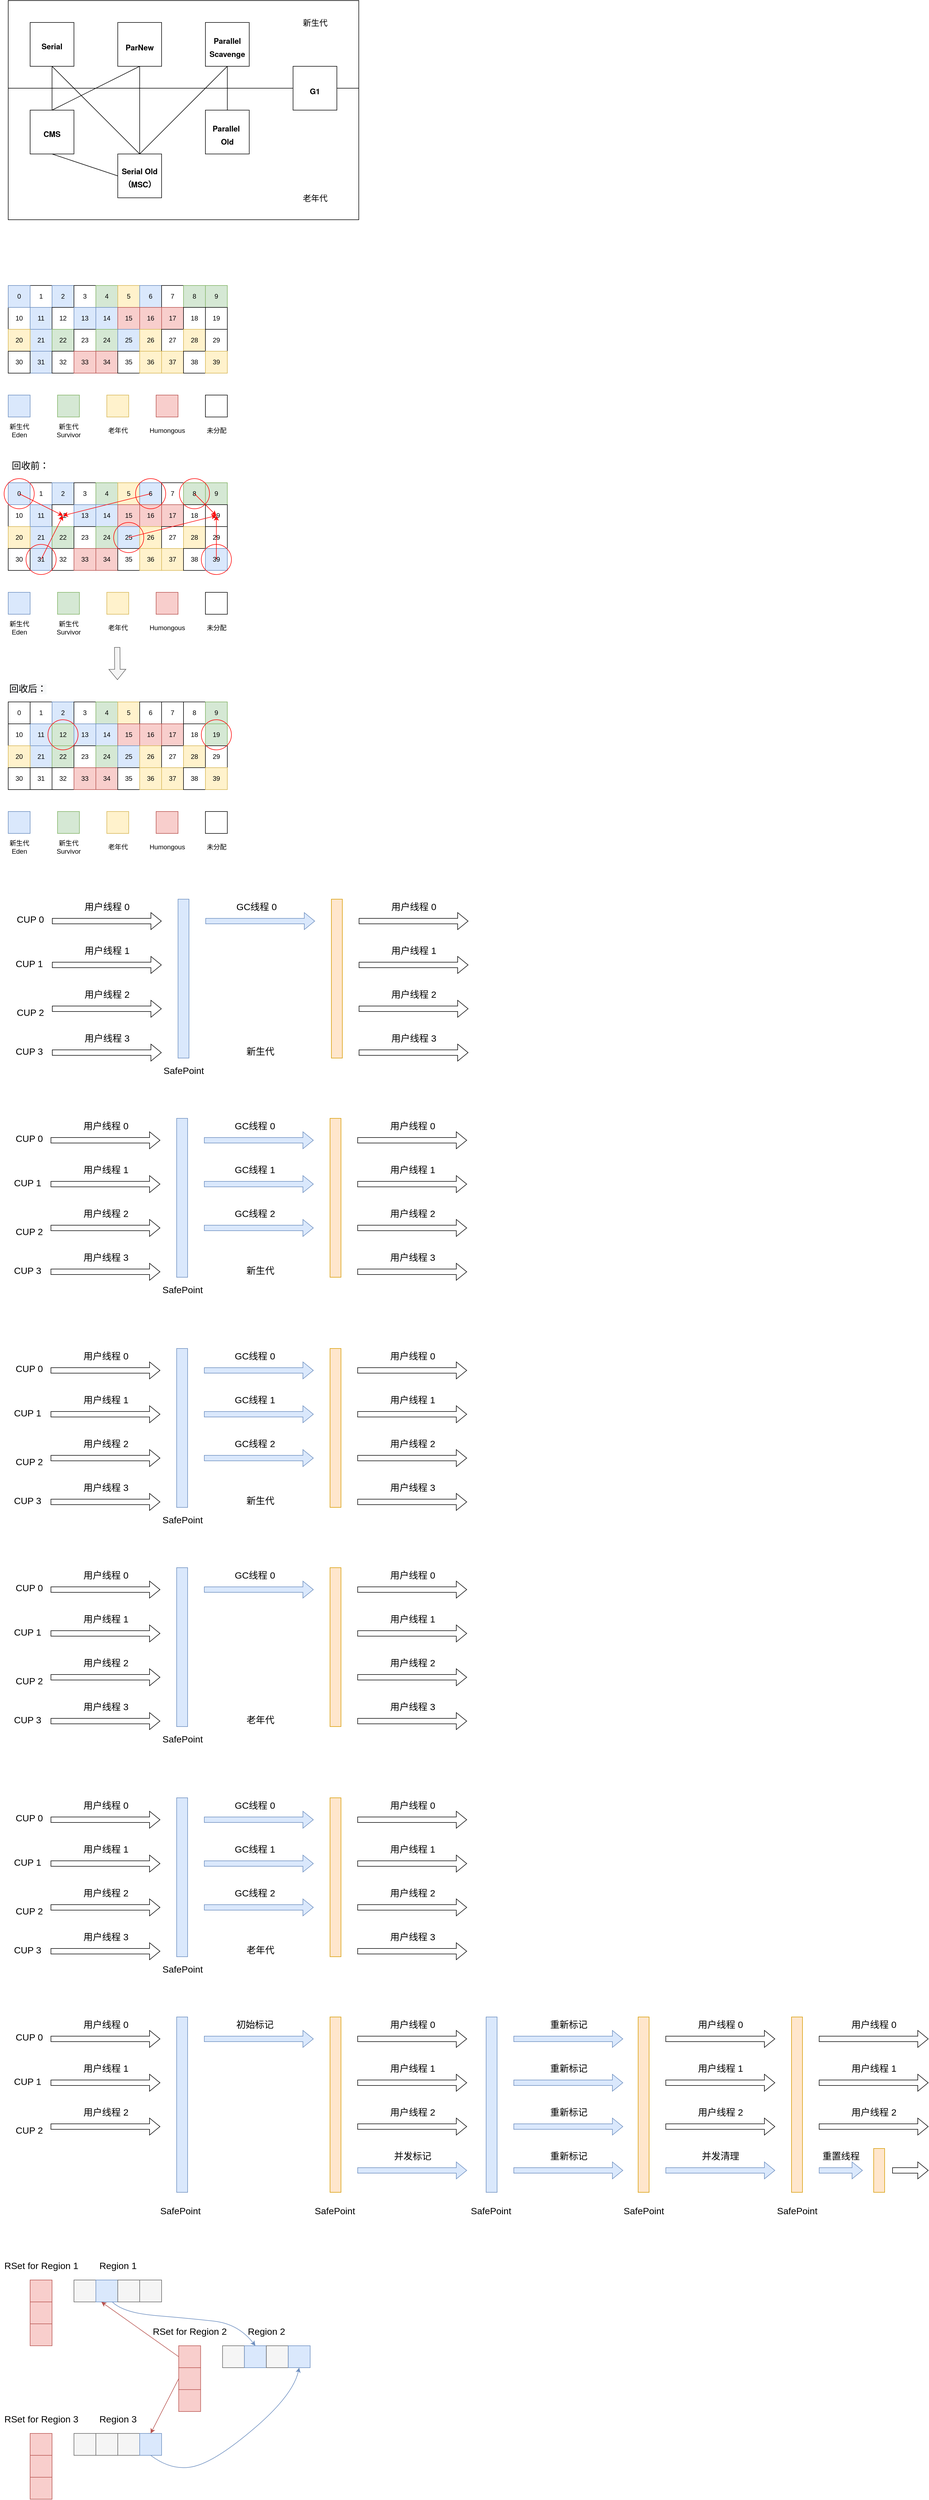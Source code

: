 <mxfile version="15.5.8" type="github">
  <diagram id="IbEJ1D551MVXqkJzMIXQ" name="Page-1">
    <mxGraphModel dx="920" dy="1682" grid="1" gridSize="10" guides="1" tooltips="1" connect="1" arrows="1" fold="1" page="1" pageScale="1" pageWidth="827" pageHeight="1169" math="0" shadow="0">
      <root>
        <mxCell id="0" />
        <mxCell id="1" parent="0" />
        <mxCell id="F9FG4eQkzShsE74ImcSE-19" value="" style="rounded=0;whiteSpace=wrap;html=1;fillColor=none;" parent="1" vertex="1">
          <mxGeometry x="40" y="-200" width="640" height="160" as="geometry" />
        </mxCell>
        <mxCell id="F9FG4eQkzShsE74ImcSE-20" style="edgeStyle=none;shape=link;rounded=0;orthogonalLoop=1;jettySize=auto;html=1;exitX=0.5;exitY=1;exitDx=0;exitDy=0;endArrow=none;endFill=0;" parent="1" source="F9FG4eQkzShsE74ImcSE-19" target="F9FG4eQkzShsE74ImcSE-19" edge="1">
          <mxGeometry relative="1" as="geometry" />
        </mxCell>
        <mxCell id="F9FG4eQkzShsE74ImcSE-17" value="" style="group" parent="1" vertex="1" connectable="0">
          <mxGeometry x="80" y="-160" width="610" height="360" as="geometry" />
        </mxCell>
        <mxCell id="F9FG4eQkzShsE74ImcSE-22" value="" style="rounded=0;whiteSpace=wrap;html=1;fillColor=none;" parent="F9FG4eQkzShsE74ImcSE-17" vertex="1">
          <mxGeometry x="-40" y="120" width="640" height="240" as="geometry" />
        </mxCell>
        <mxCell id="F9FG4eQkzShsE74ImcSE-1" value="&lt;h3 id=&quot;Serial%E6%94%B6%E9%9B%86%E5%99%A8&quot; style=&quot;margin: 12px 0px 8px ; padding: 0px ; font-size: 14px ; box-sizing: border-box ; list-style: inherit ; line-height: 24px ; font-family: &amp;#34;pingfang sc&amp;#34; , &amp;#34;helvetica neue&amp;#34; , &amp;#34;arial&amp;#34; , &amp;#34;hiragino sans gb&amp;#34; , &amp;#34;microsoft yahei ui&amp;#34; , &amp;#34;microsoft yahei&amp;#34; , &amp;#34;simsun&amp;#34; , sans-serif ; background-color: rgb(255 , 255 , 255)&quot;&gt;Serial&lt;/h3&gt;" style="whiteSpace=wrap;html=1;aspect=fixed;" parent="F9FG4eQkzShsE74ImcSE-17" vertex="1">
          <mxGeometry width="80" height="80" as="geometry" />
        </mxCell>
        <mxCell id="F9FG4eQkzShsE74ImcSE-2" value="&lt;h3 id=&quot;ParNew-%E6%94%B6%E9%9B%86%E5%99%A8&quot; style=&quot;margin: 16px 0px 8px ; padding: 0px ; font-size: 14px ; box-sizing: border-box ; list-style: inherit ; line-height: 24px ; font-family: &amp;#34;pingfang sc&amp;#34; , &amp;#34;helvetica neue&amp;#34; , &amp;#34;arial&amp;#34; , &amp;#34;hiragino sans gb&amp;#34; , &amp;#34;microsoft yahei ui&amp;#34; , &amp;#34;microsoft yahei&amp;#34; , &amp;#34;simsun&amp;#34; , sans-serif ; background-color: rgb(255 , 255 , 255)&quot;&gt;ParNew &lt;/h3&gt;" style="whiteSpace=wrap;html=1;aspect=fixed;" parent="F9FG4eQkzShsE74ImcSE-17" vertex="1">
          <mxGeometry x="160" width="80" height="80" as="geometry" />
        </mxCell>
        <mxCell id="F9FG4eQkzShsE74ImcSE-14" style="edgeStyle=none;rounded=0;orthogonalLoop=1;jettySize=auto;html=1;exitX=0.5;exitY=1;exitDx=0;exitDy=0;endArrow=none;endFill=0;" parent="F9FG4eQkzShsE74ImcSE-17" source="F9FG4eQkzShsE74ImcSE-3" edge="1">
          <mxGeometry relative="1" as="geometry">
            <mxPoint x="200" y="240" as="targetPoint" />
          </mxGeometry>
        </mxCell>
        <mxCell id="F9FG4eQkzShsE74ImcSE-3" value="&lt;h3 id=&quot;Parallel-Scavenge-%E6%94%B6%E9%9B%86%E5%99%A8&quot; style=&quot;margin: 16px 0px 8px ; padding: 0px ; font-size: 14px ; box-sizing: border-box ; list-style: inherit ; line-height: 24px ; font-family: &amp;#34;pingfang sc&amp;#34; , &amp;#34;helvetica neue&amp;#34; , &amp;#34;arial&amp;#34; , &amp;#34;hiragino sans gb&amp;#34; , &amp;#34;microsoft yahei ui&amp;#34; , &amp;#34;microsoft yahei&amp;#34; , &amp;#34;simsun&amp;#34; , sans-serif ; background-color: rgb(255 , 255 , 255)&quot;&gt;Parallel Scavenge &lt;/h3&gt;" style="whiteSpace=wrap;html=1;aspect=fixed;" parent="F9FG4eQkzShsE74ImcSE-17" vertex="1">
          <mxGeometry x="320" width="80" height="80" as="geometry" />
        </mxCell>
        <mxCell id="F9FG4eQkzShsE74ImcSE-4" value="&lt;h3 id=&quot;Serial%E6%94%B6%E9%9B%86%E5%99%A8&quot; style=&quot;margin: 12px 0px 8px ; padding: 0px ; font-size: 14px ; box-sizing: border-box ; list-style: inherit ; line-height: 24px ; font-family: &amp;#34;pingfang sc&amp;#34; , &amp;#34;helvetica neue&amp;#34; , &amp;#34;arial&amp;#34; , &amp;#34;hiragino sans gb&amp;#34; , &amp;#34;microsoft yahei ui&amp;#34; , &amp;#34;microsoft yahei&amp;#34; , &amp;#34;simsun&amp;#34; , sans-serif ; background-color: rgb(255 , 255 , 255)&quot;&gt;CMS&lt;/h3&gt;" style="whiteSpace=wrap;html=1;aspect=fixed;" parent="F9FG4eQkzShsE74ImcSE-17" vertex="1">
          <mxGeometry y="160" width="80" height="80" as="geometry" />
        </mxCell>
        <mxCell id="F9FG4eQkzShsE74ImcSE-7" style="edgeStyle=orthogonalEdgeStyle;rounded=0;orthogonalLoop=1;jettySize=auto;html=1;endArrow=none;endFill=0;" parent="F9FG4eQkzShsE74ImcSE-17" source="F9FG4eQkzShsE74ImcSE-1" target="F9FG4eQkzShsE74ImcSE-4" edge="1">
          <mxGeometry relative="1" as="geometry" />
        </mxCell>
        <mxCell id="F9FG4eQkzShsE74ImcSE-8" style="rounded=0;orthogonalLoop=1;jettySize=auto;html=1;entryX=0.5;entryY=0;entryDx=0;entryDy=0;exitX=0.5;exitY=1;exitDx=0;exitDy=0;exitPerimeter=0;endArrow=none;endFill=0;" parent="F9FG4eQkzShsE74ImcSE-17" source="F9FG4eQkzShsE74ImcSE-2" target="F9FG4eQkzShsE74ImcSE-4" edge="1">
          <mxGeometry relative="1" as="geometry" />
        </mxCell>
        <mxCell id="F9FG4eQkzShsE74ImcSE-5" value="&lt;h3 id=&quot;Parallel-Scavenge-%E6%94%B6%E9%9B%86%E5%99%A8&quot; style=&quot;margin: 16px 0px 8px ; padding: 0px ; font-size: 14px ; box-sizing: border-box ; list-style: inherit ; line-height: 24px ; font-family: &amp;#34;pingfang sc&amp;#34; , &amp;#34;helvetica neue&amp;#34; , &amp;#34;arial&amp;#34; , &amp;#34;hiragino sans gb&amp;#34; , &amp;#34;microsoft yahei ui&amp;#34; , &amp;#34;microsoft yahei&amp;#34; , &amp;#34;simsun&amp;#34; , sans-serif ; background-color: rgb(255 , 255 , 255)&quot;&gt;Parallel&amp;nbsp; Old&lt;/h3&gt;" style="whiteSpace=wrap;html=1;aspect=fixed;" parent="F9FG4eQkzShsE74ImcSE-17" vertex="1">
          <mxGeometry x="320" y="160" width="80" height="80" as="geometry" />
        </mxCell>
        <mxCell id="F9FG4eQkzShsE74ImcSE-9" value="" style="edgeStyle=none;rounded=0;orthogonalLoop=1;jettySize=auto;html=1;endArrow=none;endFill=0;" parent="F9FG4eQkzShsE74ImcSE-17" source="F9FG4eQkzShsE74ImcSE-3" target="F9FG4eQkzShsE74ImcSE-5" edge="1">
          <mxGeometry relative="1" as="geometry" />
        </mxCell>
        <mxCell id="F9FG4eQkzShsE74ImcSE-6" value="&lt;h3 id=&quot;Serial%E6%94%B6%E9%9B%86%E5%99%A8&quot; style=&quot;margin: 12px 0px 8px ; padding: 0px ; font-size: 14px ; box-sizing: border-box ; list-style: inherit ; line-height: 24px ; font-family: &amp;#34;pingfang sc&amp;#34; , &amp;#34;helvetica neue&amp;#34; , &amp;#34;arial&amp;#34; , &amp;#34;hiragino sans gb&amp;#34; , &amp;#34;microsoft yahei ui&amp;#34; , &amp;#34;microsoft yahei&amp;#34; , &amp;#34;simsun&amp;#34; , sans-serif ; background-color: rgb(255 , 255 , 255)&quot;&gt;Serial Old（MSC）&lt;/h3&gt;" style="whiteSpace=wrap;html=1;aspect=fixed;" parent="F9FG4eQkzShsE74ImcSE-17" vertex="1">
          <mxGeometry x="160" y="240" width="80" height="80" as="geometry" />
        </mxCell>
        <mxCell id="F9FG4eQkzShsE74ImcSE-12" style="edgeStyle=none;rounded=0;orthogonalLoop=1;jettySize=auto;html=1;exitX=0.5;exitY=1;exitDx=0;exitDy=0;entryX=0.5;entryY=0;entryDx=0;entryDy=0;endArrow=none;endFill=0;" parent="F9FG4eQkzShsE74ImcSE-17" source="F9FG4eQkzShsE74ImcSE-1" target="F9FG4eQkzShsE74ImcSE-6" edge="1">
          <mxGeometry relative="1" as="geometry" />
        </mxCell>
        <mxCell id="F9FG4eQkzShsE74ImcSE-13" style="edgeStyle=none;rounded=0;orthogonalLoop=1;jettySize=auto;html=1;endArrow=none;endFill=0;" parent="F9FG4eQkzShsE74ImcSE-17" source="F9FG4eQkzShsE74ImcSE-2" target="F9FG4eQkzShsE74ImcSE-6" edge="1">
          <mxGeometry relative="1" as="geometry" />
        </mxCell>
        <mxCell id="F9FG4eQkzShsE74ImcSE-10" style="edgeStyle=none;rounded=0;orthogonalLoop=1;jettySize=auto;html=1;entryX=0;entryY=0.5;entryDx=0;entryDy=0;exitX=0.5;exitY=1;exitDx=0;exitDy=0;endArrow=none;endFill=0;" parent="F9FG4eQkzShsE74ImcSE-17" source="F9FG4eQkzShsE74ImcSE-4" target="F9FG4eQkzShsE74ImcSE-6" edge="1">
          <mxGeometry relative="1" as="geometry" />
        </mxCell>
        <mxCell id="F9FG4eQkzShsE74ImcSE-15" value="&lt;h3 id=&quot;Parallel-Scavenge-%E6%94%B6%E9%9B%86%E5%99%A8&quot; style=&quot;margin: 16px 0px 8px ; padding: 0px ; font-size: 14px ; box-sizing: border-box ; list-style: inherit ; line-height: 24px ; font-family: &amp;#34;pingfang sc&amp;#34; , &amp;#34;helvetica neue&amp;#34; , &amp;#34;arial&amp;#34; , &amp;#34;hiragino sans gb&amp;#34; , &amp;#34;microsoft yahei ui&amp;#34; , &amp;#34;microsoft yahei&amp;#34; , &amp;#34;simsun&amp;#34; , sans-serif ; background-color: rgb(255 , 255 , 255)&quot;&gt;G1&lt;/h3&gt;" style="whiteSpace=wrap;html=1;aspect=fixed;" parent="F9FG4eQkzShsE74ImcSE-17" vertex="1">
          <mxGeometry x="480" y="80" width="80" height="80" as="geometry" />
        </mxCell>
        <mxCell id="F9FG4eQkzShsE74ImcSE-24" value="&lt;font style=&quot;font-size: 15px&quot;&gt;老年代&lt;/font&gt;" style="text;html=1;align=center;verticalAlign=middle;resizable=0;points=[];autosize=1;strokeColor=none;fillColor=none;" parent="F9FG4eQkzShsE74ImcSE-17" vertex="1">
          <mxGeometry x="490" y="310" width="60" height="20" as="geometry" />
        </mxCell>
        <mxCell id="F9FG4eQkzShsE74ImcSE-23" value="&lt;font style=&quot;font-size: 15px&quot;&gt;新生代&lt;/font&gt;" style="text;html=1;align=center;verticalAlign=middle;resizable=0;points=[];autosize=1;strokeColor=none;fillColor=none;" parent="1" vertex="1">
          <mxGeometry x="570" y="-170" width="60" height="20" as="geometry" />
        </mxCell>
        <mxCell id="F-fQVEJbsh3zWQuOM8TA-1" value="1" style="whiteSpace=wrap;html=1;aspect=fixed;" vertex="1" parent="1">
          <mxGeometry x="80" y="320" width="40" height="40" as="geometry" />
        </mxCell>
        <mxCell id="F-fQVEJbsh3zWQuOM8TA-2" value="2" style="whiteSpace=wrap;html=1;aspect=fixed;fillColor=#dae8fc;strokeColor=#6c8ebf;" vertex="1" parent="1">
          <mxGeometry x="120" y="320" width="40" height="40" as="geometry" />
        </mxCell>
        <mxCell id="F-fQVEJbsh3zWQuOM8TA-3" value="3" style="whiteSpace=wrap;html=1;aspect=fixed;" vertex="1" parent="1">
          <mxGeometry x="160" y="320" width="40" height="40" as="geometry" />
        </mxCell>
        <mxCell id="F-fQVEJbsh3zWQuOM8TA-4" value="4" style="whiteSpace=wrap;html=1;aspect=fixed;fillColor=#d5e8d4;strokeColor=#82b366;" vertex="1" parent="1">
          <mxGeometry x="200" y="320" width="40" height="40" as="geometry" />
        </mxCell>
        <mxCell id="F-fQVEJbsh3zWQuOM8TA-5" value="5" style="whiteSpace=wrap;html=1;aspect=fixed;fillColor=#fff2cc;strokeColor=#d6b656;" vertex="1" parent="1">
          <mxGeometry x="240" y="320" width="40" height="40" as="geometry" />
        </mxCell>
        <mxCell id="F-fQVEJbsh3zWQuOM8TA-6" value="6" style="whiteSpace=wrap;html=1;aspect=fixed;fillColor=#dae8fc;strokeColor=#6c8ebf;" vertex="1" parent="1">
          <mxGeometry x="280" y="320" width="40" height="40" as="geometry" />
        </mxCell>
        <mxCell id="F-fQVEJbsh3zWQuOM8TA-7" value="7" style="whiteSpace=wrap;html=1;aspect=fixed;" vertex="1" parent="1">
          <mxGeometry x="320" y="320" width="40" height="40" as="geometry" />
        </mxCell>
        <mxCell id="F-fQVEJbsh3zWQuOM8TA-8" value="8" style="whiteSpace=wrap;html=1;aspect=fixed;fillColor=#d5e8d4;strokeColor=#82b366;" vertex="1" parent="1">
          <mxGeometry x="360" y="320" width="40" height="40" as="geometry" />
        </mxCell>
        <mxCell id="F-fQVEJbsh3zWQuOM8TA-9" value="9" style="whiteSpace=wrap;html=1;aspect=fixed;fillColor=#d5e8d4;strokeColor=#82b366;" vertex="1" parent="1">
          <mxGeometry x="400" y="320" width="40" height="40" as="geometry" />
        </mxCell>
        <mxCell id="F-fQVEJbsh3zWQuOM8TA-10" value="10" style="whiteSpace=wrap;html=1;aspect=fixed;" vertex="1" parent="1">
          <mxGeometry x="40" y="360" width="40" height="40" as="geometry" />
        </mxCell>
        <mxCell id="F-fQVEJbsh3zWQuOM8TA-11" value="11" style="whiteSpace=wrap;html=1;aspect=fixed;fillColor=#dae8fc;strokeColor=#6c8ebf;" vertex="1" parent="1">
          <mxGeometry x="80" y="360" width="40" height="40" as="geometry" />
        </mxCell>
        <mxCell id="F-fQVEJbsh3zWQuOM8TA-12" value="12" style="whiteSpace=wrap;html=1;aspect=fixed;" vertex="1" parent="1">
          <mxGeometry x="120" y="360" width="40" height="40" as="geometry" />
        </mxCell>
        <mxCell id="F-fQVEJbsh3zWQuOM8TA-13" value="13" style="whiteSpace=wrap;html=1;aspect=fixed;fillColor=#dae8fc;strokeColor=#6c8ebf;" vertex="1" parent="1">
          <mxGeometry x="160" y="360" width="40" height="40" as="geometry" />
        </mxCell>
        <mxCell id="F-fQVEJbsh3zWQuOM8TA-15" value="14" style="whiteSpace=wrap;html=1;aspect=fixed;fillColor=#dae8fc;strokeColor=#6c8ebf;" vertex="1" parent="1">
          <mxGeometry x="200" y="360" width="40" height="40" as="geometry" />
        </mxCell>
        <mxCell id="F-fQVEJbsh3zWQuOM8TA-16" value="15" style="whiteSpace=wrap;html=1;aspect=fixed;fillColor=#f8cecc;strokeColor=#b85450;" vertex="1" parent="1">
          <mxGeometry x="240" y="360" width="40" height="40" as="geometry" />
        </mxCell>
        <mxCell id="F-fQVEJbsh3zWQuOM8TA-17" value="16" style="whiteSpace=wrap;html=1;aspect=fixed;fillColor=#f8cecc;strokeColor=#b85450;" vertex="1" parent="1">
          <mxGeometry x="280" y="360" width="40" height="40" as="geometry" />
        </mxCell>
        <mxCell id="F-fQVEJbsh3zWQuOM8TA-18" value="0" style="whiteSpace=wrap;html=1;aspect=fixed;fillColor=#dae8fc;strokeColor=#6c8ebf;" vertex="1" parent="1">
          <mxGeometry x="40" y="320" width="40" height="40" as="geometry" />
        </mxCell>
        <mxCell id="F-fQVEJbsh3zWQuOM8TA-19" value="17" style="whiteSpace=wrap;html=1;aspect=fixed;fillColor=#f8cecc;strokeColor=#b85450;" vertex="1" parent="1">
          <mxGeometry x="320" y="360" width="40" height="40" as="geometry" />
        </mxCell>
        <mxCell id="F-fQVEJbsh3zWQuOM8TA-20" value="18" style="whiteSpace=wrap;html=1;aspect=fixed;" vertex="1" parent="1">
          <mxGeometry x="360" y="360" width="40" height="40" as="geometry" />
        </mxCell>
        <mxCell id="F-fQVEJbsh3zWQuOM8TA-21" value="19" style="whiteSpace=wrap;html=1;aspect=fixed;" vertex="1" parent="1">
          <mxGeometry x="400" y="360" width="40" height="40" as="geometry" />
        </mxCell>
        <mxCell id="F-fQVEJbsh3zWQuOM8TA-22" value="21" style="whiteSpace=wrap;html=1;aspect=fixed;fillColor=#dae8fc;strokeColor=#6c8ebf;" vertex="1" parent="1">
          <mxGeometry x="80" y="400" width="40" height="40" as="geometry" />
        </mxCell>
        <mxCell id="F-fQVEJbsh3zWQuOM8TA-23" value="22" style="whiteSpace=wrap;html=1;aspect=fixed;fillColor=#d5e8d4;strokeColor=#82b366;" vertex="1" parent="1">
          <mxGeometry x="120" y="400" width="40" height="40" as="geometry" />
        </mxCell>
        <mxCell id="F-fQVEJbsh3zWQuOM8TA-24" value="23" style="whiteSpace=wrap;html=1;aspect=fixed;" vertex="1" parent="1">
          <mxGeometry x="160" y="400" width="40" height="40" as="geometry" />
        </mxCell>
        <mxCell id="F-fQVEJbsh3zWQuOM8TA-25" value="24" style="whiteSpace=wrap;html=1;aspect=fixed;fillColor=#d5e8d4;strokeColor=#82b366;" vertex="1" parent="1">
          <mxGeometry x="200" y="400" width="40" height="40" as="geometry" />
        </mxCell>
        <mxCell id="F-fQVEJbsh3zWQuOM8TA-26" value="25" style="whiteSpace=wrap;html=1;aspect=fixed;fillColor=#dae8fc;strokeColor=#6c8ebf;" vertex="1" parent="1">
          <mxGeometry x="240" y="400" width="40" height="40" as="geometry" />
        </mxCell>
        <mxCell id="F-fQVEJbsh3zWQuOM8TA-27" value="26" style="whiteSpace=wrap;html=1;aspect=fixed;fillColor=#fff2cc;strokeColor=#d6b656;" vertex="1" parent="1">
          <mxGeometry x="280" y="400" width="40" height="40" as="geometry" />
        </mxCell>
        <mxCell id="F-fQVEJbsh3zWQuOM8TA-28" value="27" style="whiteSpace=wrap;html=1;aspect=fixed;" vertex="1" parent="1">
          <mxGeometry x="320" y="400" width="40" height="40" as="geometry" />
        </mxCell>
        <mxCell id="F-fQVEJbsh3zWQuOM8TA-29" value="28" style="whiteSpace=wrap;html=1;aspect=fixed;fillColor=#fff2cc;strokeColor=#d6b656;" vertex="1" parent="1">
          <mxGeometry x="360" y="400" width="40" height="40" as="geometry" />
        </mxCell>
        <mxCell id="F-fQVEJbsh3zWQuOM8TA-30" value="29" style="whiteSpace=wrap;html=1;aspect=fixed;" vertex="1" parent="1">
          <mxGeometry x="400" y="400" width="40" height="40" as="geometry" />
        </mxCell>
        <mxCell id="F-fQVEJbsh3zWQuOM8TA-31" value="20" style="whiteSpace=wrap;html=1;aspect=fixed;fillColor=#fff2cc;strokeColor=#d6b656;" vertex="1" parent="1">
          <mxGeometry x="40" y="400" width="40" height="40" as="geometry" />
        </mxCell>
        <mxCell id="F-fQVEJbsh3zWQuOM8TA-42" value="31" style="whiteSpace=wrap;html=1;aspect=fixed;fillColor=#dae8fc;strokeColor=#6c8ebf;" vertex="1" parent="1">
          <mxGeometry x="80" y="440" width="40" height="40" as="geometry" />
        </mxCell>
        <mxCell id="F-fQVEJbsh3zWQuOM8TA-43" value="32" style="whiteSpace=wrap;html=1;aspect=fixed;" vertex="1" parent="1">
          <mxGeometry x="120" y="440" width="40" height="40" as="geometry" />
        </mxCell>
        <mxCell id="F-fQVEJbsh3zWQuOM8TA-44" value="33" style="whiteSpace=wrap;html=1;aspect=fixed;fillColor=#f8cecc;strokeColor=#b85450;" vertex="1" parent="1">
          <mxGeometry x="160" y="440" width="40" height="40" as="geometry" />
        </mxCell>
        <mxCell id="F-fQVEJbsh3zWQuOM8TA-45" value="34" style="whiteSpace=wrap;html=1;aspect=fixed;fillColor=#f8cecc;strokeColor=#b85450;" vertex="1" parent="1">
          <mxGeometry x="200" y="440" width="40" height="40" as="geometry" />
        </mxCell>
        <mxCell id="F-fQVEJbsh3zWQuOM8TA-46" value="35" style="whiteSpace=wrap;html=1;aspect=fixed;" vertex="1" parent="1">
          <mxGeometry x="240" y="440" width="40" height="40" as="geometry" />
        </mxCell>
        <mxCell id="F-fQVEJbsh3zWQuOM8TA-47" value="36" style="whiteSpace=wrap;html=1;aspect=fixed;fillColor=#fff2cc;strokeColor=#d6b656;" vertex="1" parent="1">
          <mxGeometry x="280" y="440" width="40" height="40" as="geometry" />
        </mxCell>
        <mxCell id="F-fQVEJbsh3zWQuOM8TA-48" value="37" style="whiteSpace=wrap;html=1;aspect=fixed;fillColor=#fff2cc;strokeColor=#d6b656;" vertex="1" parent="1">
          <mxGeometry x="320" y="440" width="40" height="40" as="geometry" />
        </mxCell>
        <mxCell id="F-fQVEJbsh3zWQuOM8TA-49" value="38" style="whiteSpace=wrap;html=1;aspect=fixed;" vertex="1" parent="1">
          <mxGeometry x="360" y="440" width="40" height="40" as="geometry" />
        </mxCell>
        <mxCell id="F-fQVEJbsh3zWQuOM8TA-50" value="39" style="whiteSpace=wrap;html=1;aspect=fixed;fillColor=#fff2cc;strokeColor=#d6b656;" vertex="1" parent="1">
          <mxGeometry x="400" y="440" width="40" height="40" as="geometry" />
        </mxCell>
        <mxCell id="F-fQVEJbsh3zWQuOM8TA-51" value="30" style="whiteSpace=wrap;html=1;aspect=fixed;" vertex="1" parent="1">
          <mxGeometry x="40" y="440" width="40" height="40" as="geometry" />
        </mxCell>
        <mxCell id="F-fQVEJbsh3zWQuOM8TA-52" value="" style="whiteSpace=wrap;html=1;aspect=fixed;fillColor=#dae8fc;strokeColor=#6c8ebf;" vertex="1" parent="1">
          <mxGeometry x="40" y="520" width="40" height="40" as="geometry" />
        </mxCell>
        <mxCell id="F-fQVEJbsh3zWQuOM8TA-53" value="" style="whiteSpace=wrap;html=1;aspect=fixed;fillColor=#d5e8d4;strokeColor=#82b366;" vertex="1" parent="1">
          <mxGeometry x="130" y="520" width="40" height="40" as="geometry" />
        </mxCell>
        <mxCell id="F-fQVEJbsh3zWQuOM8TA-54" value="" style="whiteSpace=wrap;html=1;aspect=fixed;fillColor=#fff2cc;strokeColor=#d6b656;" vertex="1" parent="1">
          <mxGeometry x="220" y="520" width="40" height="40" as="geometry" />
        </mxCell>
        <mxCell id="F-fQVEJbsh3zWQuOM8TA-55" value="" style="whiteSpace=wrap;html=1;aspect=fixed;fillColor=#f8cecc;strokeColor=#b85450;" vertex="1" parent="1">
          <mxGeometry x="310" y="520" width="40" height="40" as="geometry" />
        </mxCell>
        <mxCell id="F-fQVEJbsh3zWQuOM8TA-56" value="新生代&lt;br&gt;Eden" style="text;html=1;align=center;verticalAlign=middle;resizable=0;points=[];autosize=1;strokeColor=none;fillColor=none;" vertex="1" parent="1">
          <mxGeometry x="35" y="570" width="50" height="30" as="geometry" />
        </mxCell>
        <mxCell id="F-fQVEJbsh3zWQuOM8TA-57" value="新生代&lt;br&gt;Survivor" style="text;html=1;align=center;verticalAlign=middle;resizable=0;points=[];autosize=1;strokeColor=none;fillColor=none;" vertex="1" parent="1">
          <mxGeometry x="120" y="570" width="60" height="30" as="geometry" />
        </mxCell>
        <mxCell id="F-fQVEJbsh3zWQuOM8TA-59" value="老年代" style="text;html=1;align=center;verticalAlign=middle;resizable=0;points=[];autosize=1;strokeColor=none;fillColor=none;" vertex="1" parent="1">
          <mxGeometry x="215" y="575" width="50" height="20" as="geometry" />
        </mxCell>
        <mxCell id="F-fQVEJbsh3zWQuOM8TA-60" value="Humongous" style="text;html=1;align=center;verticalAlign=middle;resizable=0;points=[];autosize=1;" vertex="1" parent="1">
          <mxGeometry x="290" y="575" width="80" height="20" as="geometry" />
        </mxCell>
        <mxCell id="F-fQVEJbsh3zWQuOM8TA-61" value="" style="whiteSpace=wrap;html=1;aspect=fixed;" vertex="1" parent="1">
          <mxGeometry x="400" y="520" width="40" height="40" as="geometry" />
        </mxCell>
        <mxCell id="F-fQVEJbsh3zWQuOM8TA-62" value="未分配" style="text;html=1;align=center;verticalAlign=middle;resizable=0;points=[];autosize=1;" vertex="1" parent="1">
          <mxGeometry x="395" y="575" width="50" height="20" as="geometry" />
        </mxCell>
        <mxCell id="F-fQVEJbsh3zWQuOM8TA-159" value="1" style="whiteSpace=wrap;html=1;aspect=fixed;" vertex="1" parent="1">
          <mxGeometry x="80" y="680" width="40" height="40" as="geometry" />
        </mxCell>
        <mxCell id="F-fQVEJbsh3zWQuOM8TA-160" value="2" style="whiteSpace=wrap;html=1;aspect=fixed;fillColor=#dae8fc;strokeColor=#6c8ebf;" vertex="1" parent="1">
          <mxGeometry x="120" y="680" width="40" height="40" as="geometry" />
        </mxCell>
        <mxCell id="F-fQVEJbsh3zWQuOM8TA-161" value="3" style="whiteSpace=wrap;html=1;aspect=fixed;" vertex="1" parent="1">
          <mxGeometry x="160" y="680" width="40" height="40" as="geometry" />
        </mxCell>
        <mxCell id="F-fQVEJbsh3zWQuOM8TA-162" value="4" style="whiteSpace=wrap;html=1;aspect=fixed;fillColor=#d5e8d4;strokeColor=#82b366;" vertex="1" parent="1">
          <mxGeometry x="200" y="680" width="40" height="40" as="geometry" />
        </mxCell>
        <mxCell id="F-fQVEJbsh3zWQuOM8TA-163" value="5" style="whiteSpace=wrap;html=1;aspect=fixed;fillColor=#fff2cc;strokeColor=#d6b656;" vertex="1" parent="1">
          <mxGeometry x="240" y="680" width="40" height="40" as="geometry" />
        </mxCell>
        <mxCell id="F-fQVEJbsh3zWQuOM8TA-164" value="6" style="whiteSpace=wrap;html=1;aspect=fixed;fillColor=#dae8fc;strokeColor=#6c8ebf;" vertex="1" parent="1">
          <mxGeometry x="280" y="680" width="40" height="40" as="geometry" />
        </mxCell>
        <mxCell id="F-fQVEJbsh3zWQuOM8TA-165" value="7" style="whiteSpace=wrap;html=1;aspect=fixed;" vertex="1" parent="1">
          <mxGeometry x="320" y="680" width="40" height="40" as="geometry" />
        </mxCell>
        <mxCell id="F-fQVEJbsh3zWQuOM8TA-166" value="8" style="whiteSpace=wrap;html=1;aspect=fixed;fillColor=#d5e8d4;strokeColor=#82b366;" vertex="1" parent="1">
          <mxGeometry x="360" y="680" width="40" height="40" as="geometry" />
        </mxCell>
        <mxCell id="F-fQVEJbsh3zWQuOM8TA-167" value="9" style="whiteSpace=wrap;html=1;aspect=fixed;fillColor=#d5e8d4;strokeColor=#82b366;" vertex="1" parent="1">
          <mxGeometry x="400" y="680" width="40" height="40" as="geometry" />
        </mxCell>
        <mxCell id="F-fQVEJbsh3zWQuOM8TA-168" value="10" style="whiteSpace=wrap;html=1;aspect=fixed;" vertex="1" parent="1">
          <mxGeometry x="40" y="720" width="40" height="40" as="geometry" />
        </mxCell>
        <mxCell id="F-fQVEJbsh3zWQuOM8TA-169" value="11" style="whiteSpace=wrap;html=1;aspect=fixed;fillColor=#dae8fc;strokeColor=#6c8ebf;" vertex="1" parent="1">
          <mxGeometry x="80" y="720" width="40" height="40" as="geometry" />
        </mxCell>
        <mxCell id="F-fQVEJbsh3zWQuOM8TA-170" value="12" style="whiteSpace=wrap;html=1;aspect=fixed;" vertex="1" parent="1">
          <mxGeometry x="120" y="720" width="40" height="40" as="geometry" />
        </mxCell>
        <mxCell id="F-fQVEJbsh3zWQuOM8TA-171" value="13" style="whiteSpace=wrap;html=1;aspect=fixed;fillColor=#dae8fc;strokeColor=#6c8ebf;" vertex="1" parent="1">
          <mxGeometry x="160" y="720" width="40" height="40" as="geometry" />
        </mxCell>
        <mxCell id="F-fQVEJbsh3zWQuOM8TA-172" value="14" style="whiteSpace=wrap;html=1;aspect=fixed;fillColor=#dae8fc;strokeColor=#6c8ebf;" vertex="1" parent="1">
          <mxGeometry x="200" y="720" width="40" height="40" as="geometry" />
        </mxCell>
        <mxCell id="F-fQVEJbsh3zWQuOM8TA-173" value="15" style="whiteSpace=wrap;html=1;aspect=fixed;fillColor=#f8cecc;strokeColor=#b85450;" vertex="1" parent="1">
          <mxGeometry x="240" y="720" width="40" height="40" as="geometry" />
        </mxCell>
        <mxCell id="F-fQVEJbsh3zWQuOM8TA-174" value="16" style="whiteSpace=wrap;html=1;aspect=fixed;fillColor=#f8cecc;strokeColor=#b85450;" vertex="1" parent="1">
          <mxGeometry x="280" y="720" width="40" height="40" as="geometry" />
        </mxCell>
        <mxCell id="F-fQVEJbsh3zWQuOM8TA-175" value="0" style="whiteSpace=wrap;html=1;aspect=fixed;fillColor=#dae8fc;strokeColor=#6c8ebf;" vertex="1" parent="1">
          <mxGeometry x="40" y="680" width="40" height="40" as="geometry" />
        </mxCell>
        <mxCell id="F-fQVEJbsh3zWQuOM8TA-176" value="17" style="whiteSpace=wrap;html=1;aspect=fixed;fillColor=#f8cecc;strokeColor=#b85450;" vertex="1" parent="1">
          <mxGeometry x="320" y="720" width="40" height="40" as="geometry" />
        </mxCell>
        <mxCell id="F-fQVEJbsh3zWQuOM8TA-177" value="18" style="whiteSpace=wrap;html=1;aspect=fixed;" vertex="1" parent="1">
          <mxGeometry x="360" y="720" width="40" height="40" as="geometry" />
        </mxCell>
        <mxCell id="F-fQVEJbsh3zWQuOM8TA-178" value="19" style="whiteSpace=wrap;html=1;aspect=fixed;" vertex="1" parent="1">
          <mxGeometry x="400" y="720" width="40" height="40" as="geometry" />
        </mxCell>
        <mxCell id="F-fQVEJbsh3zWQuOM8TA-179" value="21" style="whiteSpace=wrap;html=1;aspect=fixed;fillColor=#dae8fc;strokeColor=#6c8ebf;" vertex="1" parent="1">
          <mxGeometry x="80" y="760" width="40" height="40" as="geometry" />
        </mxCell>
        <mxCell id="F-fQVEJbsh3zWQuOM8TA-180" value="22" style="whiteSpace=wrap;html=1;aspect=fixed;fillColor=#d5e8d4;strokeColor=#82b366;" vertex="1" parent="1">
          <mxGeometry x="120" y="760" width="40" height="40" as="geometry" />
        </mxCell>
        <mxCell id="F-fQVEJbsh3zWQuOM8TA-181" value="23" style="whiteSpace=wrap;html=1;aspect=fixed;" vertex="1" parent="1">
          <mxGeometry x="160" y="760" width="40" height="40" as="geometry" />
        </mxCell>
        <mxCell id="F-fQVEJbsh3zWQuOM8TA-182" value="24" style="whiteSpace=wrap;html=1;aspect=fixed;fillColor=#d5e8d4;strokeColor=#82b366;" vertex="1" parent="1">
          <mxGeometry x="200" y="760" width="40" height="40" as="geometry" />
        </mxCell>
        <mxCell id="F-fQVEJbsh3zWQuOM8TA-183" value="25" style="whiteSpace=wrap;html=1;aspect=fixed;fillColor=#dae8fc;strokeColor=#6c8ebf;" vertex="1" parent="1">
          <mxGeometry x="240" y="760" width="40" height="40" as="geometry" />
        </mxCell>
        <mxCell id="F-fQVEJbsh3zWQuOM8TA-184" value="26" style="whiteSpace=wrap;html=1;aspect=fixed;fillColor=#fff2cc;strokeColor=#d6b656;" vertex="1" parent="1">
          <mxGeometry x="280" y="760" width="40" height="40" as="geometry" />
        </mxCell>
        <mxCell id="F-fQVEJbsh3zWQuOM8TA-185" value="27" style="whiteSpace=wrap;html=1;aspect=fixed;" vertex="1" parent="1">
          <mxGeometry x="320" y="760" width="40" height="40" as="geometry" />
        </mxCell>
        <mxCell id="F-fQVEJbsh3zWQuOM8TA-186" value="28" style="whiteSpace=wrap;html=1;aspect=fixed;fillColor=#fff2cc;strokeColor=#d6b656;" vertex="1" parent="1">
          <mxGeometry x="360" y="760" width="40" height="40" as="geometry" />
        </mxCell>
        <mxCell id="F-fQVEJbsh3zWQuOM8TA-187" value="29" style="whiteSpace=wrap;html=1;aspect=fixed;" vertex="1" parent="1">
          <mxGeometry x="400" y="760" width="40" height="40" as="geometry" />
        </mxCell>
        <mxCell id="F-fQVEJbsh3zWQuOM8TA-188" value="20" style="whiteSpace=wrap;html=1;aspect=fixed;fillColor=#fff2cc;strokeColor=#d6b656;" vertex="1" parent="1">
          <mxGeometry x="40" y="760" width="40" height="40" as="geometry" />
        </mxCell>
        <mxCell id="F-fQVEJbsh3zWQuOM8TA-189" value="31" style="whiteSpace=wrap;html=1;aspect=fixed;fillColor=#dae8fc;strokeColor=#6c8ebf;" vertex="1" parent="1">
          <mxGeometry x="80" y="800" width="40" height="40" as="geometry" />
        </mxCell>
        <mxCell id="F-fQVEJbsh3zWQuOM8TA-190" value="32" style="whiteSpace=wrap;html=1;aspect=fixed;" vertex="1" parent="1">
          <mxGeometry x="120" y="800" width="40" height="40" as="geometry" />
        </mxCell>
        <mxCell id="F-fQVEJbsh3zWQuOM8TA-191" value="33" style="whiteSpace=wrap;html=1;aspect=fixed;fillColor=#f8cecc;strokeColor=#b85450;" vertex="1" parent="1">
          <mxGeometry x="160" y="800" width="40" height="40" as="geometry" />
        </mxCell>
        <mxCell id="F-fQVEJbsh3zWQuOM8TA-192" value="34" style="whiteSpace=wrap;html=1;aspect=fixed;fillColor=#f8cecc;strokeColor=#b85450;" vertex="1" parent="1">
          <mxGeometry x="200" y="800" width="40" height="40" as="geometry" />
        </mxCell>
        <mxCell id="F-fQVEJbsh3zWQuOM8TA-193" value="35" style="whiteSpace=wrap;html=1;aspect=fixed;" vertex="1" parent="1">
          <mxGeometry x="240" y="800" width="40" height="40" as="geometry" />
        </mxCell>
        <mxCell id="F-fQVEJbsh3zWQuOM8TA-194" value="36" style="whiteSpace=wrap;html=1;aspect=fixed;fillColor=#fff2cc;strokeColor=#d6b656;" vertex="1" parent="1">
          <mxGeometry x="280" y="800" width="40" height="40" as="geometry" />
        </mxCell>
        <mxCell id="F-fQVEJbsh3zWQuOM8TA-195" value="37" style="whiteSpace=wrap;html=1;aspect=fixed;fillColor=#fff2cc;strokeColor=#d6b656;" vertex="1" parent="1">
          <mxGeometry x="320" y="800" width="40" height="40" as="geometry" />
        </mxCell>
        <mxCell id="F-fQVEJbsh3zWQuOM8TA-196" value="38" style="whiteSpace=wrap;html=1;aspect=fixed;" vertex="1" parent="1">
          <mxGeometry x="360" y="800" width="40" height="40" as="geometry" />
        </mxCell>
        <mxCell id="F-fQVEJbsh3zWQuOM8TA-197" value="39" style="whiteSpace=wrap;html=1;aspect=fixed;fillColor=#dae8fc;strokeColor=#6c8ebf;" vertex="1" parent="1">
          <mxGeometry x="400" y="800" width="40" height="40" as="geometry" />
        </mxCell>
        <mxCell id="F-fQVEJbsh3zWQuOM8TA-198" value="30" style="whiteSpace=wrap;html=1;aspect=fixed;" vertex="1" parent="1">
          <mxGeometry x="40" y="800" width="40" height="40" as="geometry" />
        </mxCell>
        <mxCell id="F-fQVEJbsh3zWQuOM8TA-209" value="" style="ellipse;whiteSpace=wrap;html=1;aspect=fixed;fillColor=none;strokeColor=#FF0000;" vertex="1" parent="1">
          <mxGeometry x="32.5" y="672.5" width="55" height="55" as="geometry" />
        </mxCell>
        <mxCell id="F-fQVEJbsh3zWQuOM8TA-211" value="" style="ellipse;whiteSpace=wrap;html=1;aspect=fixed;fillColor=none;strokeColor=#FF0000;" vertex="1" parent="1">
          <mxGeometry x="272.5" y="672.5" width="55" height="55" as="geometry" />
        </mxCell>
        <mxCell id="F-fQVEJbsh3zWQuOM8TA-212" value="" style="ellipse;whiteSpace=wrap;html=1;aspect=fixed;fillColor=none;strokeColor=#FF0000;" vertex="1" parent="1">
          <mxGeometry x="72.5" y="792.5" width="55" height="55" as="geometry" />
        </mxCell>
        <mxCell id="F-fQVEJbsh3zWQuOM8TA-216" value="" style="endArrow=classic;html=1;rounded=0;strokeColor=#FF0000;" edge="1" parent="1">
          <mxGeometry width="50" height="50" relative="1" as="geometry">
            <mxPoint x="60" y="700" as="sourcePoint" />
            <mxPoint x="140" y="740" as="targetPoint" />
          </mxGeometry>
        </mxCell>
        <mxCell id="F-fQVEJbsh3zWQuOM8TA-217" value="" style="endArrow=classic;html=1;rounded=0;strokeColor=#FF0000;entryX=0.5;entryY=0.5;entryDx=0;entryDy=0;entryPerimeter=0;" edge="1" parent="1" target="F-fQVEJbsh3zWQuOM8TA-170">
          <mxGeometry width="50" height="50" relative="1" as="geometry">
            <mxPoint x="100" y="820" as="sourcePoint" />
            <mxPoint x="150" y="750" as="targetPoint" />
          </mxGeometry>
        </mxCell>
        <mxCell id="F-fQVEJbsh3zWQuOM8TA-218" value="" style="endArrow=classic;html=1;rounded=0;strokeColor=#FF0000;exitX=0.5;exitY=0.5;exitDx=0;exitDy=0;exitPerimeter=0;" edge="1" parent="1" source="F-fQVEJbsh3zWQuOM8TA-211">
          <mxGeometry width="50" height="50" relative="1" as="geometry">
            <mxPoint x="80" y="720" as="sourcePoint" />
            <mxPoint x="140" y="740" as="targetPoint" />
          </mxGeometry>
        </mxCell>
        <mxCell id="F-fQVEJbsh3zWQuOM8TA-219" value="1" style="whiteSpace=wrap;html=1;aspect=fixed;" vertex="1" parent="1">
          <mxGeometry x="80" y="1080" width="40" height="40" as="geometry" />
        </mxCell>
        <mxCell id="F-fQVEJbsh3zWQuOM8TA-220" value="2" style="whiteSpace=wrap;html=1;aspect=fixed;fillColor=#dae8fc;strokeColor=#6c8ebf;" vertex="1" parent="1">
          <mxGeometry x="120" y="1080" width="40" height="40" as="geometry" />
        </mxCell>
        <mxCell id="F-fQVEJbsh3zWQuOM8TA-221" value="3" style="whiteSpace=wrap;html=1;aspect=fixed;" vertex="1" parent="1">
          <mxGeometry x="160" y="1080" width="40" height="40" as="geometry" />
        </mxCell>
        <mxCell id="F-fQVEJbsh3zWQuOM8TA-222" value="4" style="whiteSpace=wrap;html=1;aspect=fixed;fillColor=#d5e8d4;strokeColor=#82b366;" vertex="1" parent="1">
          <mxGeometry x="200" y="1080" width="40" height="40" as="geometry" />
        </mxCell>
        <mxCell id="F-fQVEJbsh3zWQuOM8TA-223" value="5" style="whiteSpace=wrap;html=1;aspect=fixed;fillColor=#fff2cc;strokeColor=#d6b656;" vertex="1" parent="1">
          <mxGeometry x="240" y="1080" width="40" height="40" as="geometry" />
        </mxCell>
        <mxCell id="F-fQVEJbsh3zWQuOM8TA-224" value="6" style="whiteSpace=wrap;html=1;aspect=fixed;" vertex="1" parent="1">
          <mxGeometry x="280" y="1080" width="40" height="40" as="geometry" />
        </mxCell>
        <mxCell id="F-fQVEJbsh3zWQuOM8TA-225" value="7" style="whiteSpace=wrap;html=1;aspect=fixed;" vertex="1" parent="1">
          <mxGeometry x="320" y="1080" width="40" height="40" as="geometry" />
        </mxCell>
        <mxCell id="F-fQVEJbsh3zWQuOM8TA-226" value="8" style="whiteSpace=wrap;html=1;aspect=fixed;" vertex="1" parent="1">
          <mxGeometry x="360" y="1080" width="40" height="40" as="geometry" />
        </mxCell>
        <mxCell id="F-fQVEJbsh3zWQuOM8TA-227" value="9" style="whiteSpace=wrap;html=1;aspect=fixed;fillColor=#d5e8d4;strokeColor=#82b366;" vertex="1" parent="1">
          <mxGeometry x="400" y="1080" width="40" height="40" as="geometry" />
        </mxCell>
        <mxCell id="F-fQVEJbsh3zWQuOM8TA-228" value="10" style="whiteSpace=wrap;html=1;aspect=fixed;" vertex="1" parent="1">
          <mxGeometry x="40" y="1120" width="40" height="40" as="geometry" />
        </mxCell>
        <mxCell id="F-fQVEJbsh3zWQuOM8TA-229" value="11" style="whiteSpace=wrap;html=1;aspect=fixed;fillColor=#dae8fc;strokeColor=#6c8ebf;" vertex="1" parent="1">
          <mxGeometry x="80" y="1120" width="40" height="40" as="geometry" />
        </mxCell>
        <mxCell id="F-fQVEJbsh3zWQuOM8TA-230" value="12" style="whiteSpace=wrap;html=1;aspect=fixed;fillColor=#d5e8d4;strokeColor=#82b366;" vertex="1" parent="1">
          <mxGeometry x="120" y="1120" width="40" height="40" as="geometry" />
        </mxCell>
        <mxCell id="F-fQVEJbsh3zWQuOM8TA-231" value="13" style="whiteSpace=wrap;html=1;aspect=fixed;fillColor=#dae8fc;strokeColor=#6c8ebf;" vertex="1" parent="1">
          <mxGeometry x="160" y="1120" width="40" height="40" as="geometry" />
        </mxCell>
        <mxCell id="F-fQVEJbsh3zWQuOM8TA-232" value="14" style="whiteSpace=wrap;html=1;aspect=fixed;fillColor=#dae8fc;strokeColor=#6c8ebf;" vertex="1" parent="1">
          <mxGeometry x="200" y="1120" width="40" height="40" as="geometry" />
        </mxCell>
        <mxCell id="F-fQVEJbsh3zWQuOM8TA-233" value="15" style="whiteSpace=wrap;html=1;aspect=fixed;fillColor=#f8cecc;strokeColor=#b85450;" vertex="1" parent="1">
          <mxGeometry x="240" y="1120" width="40" height="40" as="geometry" />
        </mxCell>
        <mxCell id="F-fQVEJbsh3zWQuOM8TA-234" value="16" style="whiteSpace=wrap;html=1;aspect=fixed;fillColor=#f8cecc;strokeColor=#b85450;" vertex="1" parent="1">
          <mxGeometry x="280" y="1120" width="40" height="40" as="geometry" />
        </mxCell>
        <mxCell id="F-fQVEJbsh3zWQuOM8TA-235" value="0" style="whiteSpace=wrap;html=1;aspect=fixed;" vertex="1" parent="1">
          <mxGeometry x="40" y="1080" width="40" height="40" as="geometry" />
        </mxCell>
        <mxCell id="F-fQVEJbsh3zWQuOM8TA-236" value="17" style="whiteSpace=wrap;html=1;aspect=fixed;fillColor=#f8cecc;strokeColor=#b85450;" vertex="1" parent="1">
          <mxGeometry x="320" y="1120" width="40" height="40" as="geometry" />
        </mxCell>
        <mxCell id="F-fQVEJbsh3zWQuOM8TA-237" value="18" style="whiteSpace=wrap;html=1;aspect=fixed;" vertex="1" parent="1">
          <mxGeometry x="360" y="1120" width="40" height="40" as="geometry" />
        </mxCell>
        <mxCell id="F-fQVEJbsh3zWQuOM8TA-238" value="19" style="whiteSpace=wrap;html=1;aspect=fixed;fillColor=#d5e8d4;strokeColor=#82b366;" vertex="1" parent="1">
          <mxGeometry x="400" y="1120" width="40" height="40" as="geometry" />
        </mxCell>
        <mxCell id="F-fQVEJbsh3zWQuOM8TA-239" value="21" style="whiteSpace=wrap;html=1;aspect=fixed;fillColor=#dae8fc;strokeColor=#6c8ebf;" vertex="1" parent="1">
          <mxGeometry x="80" y="1160" width="40" height="40" as="geometry" />
        </mxCell>
        <mxCell id="F-fQVEJbsh3zWQuOM8TA-240" value="22" style="whiteSpace=wrap;html=1;aspect=fixed;fillColor=#d5e8d4;strokeColor=#82b366;" vertex="1" parent="1">
          <mxGeometry x="120" y="1160" width="40" height="40" as="geometry" />
        </mxCell>
        <mxCell id="F-fQVEJbsh3zWQuOM8TA-241" value="23" style="whiteSpace=wrap;html=1;aspect=fixed;" vertex="1" parent="1">
          <mxGeometry x="160" y="1160" width="40" height="40" as="geometry" />
        </mxCell>
        <mxCell id="F-fQVEJbsh3zWQuOM8TA-242" value="24" style="whiteSpace=wrap;html=1;aspect=fixed;fillColor=#d5e8d4;strokeColor=#82b366;" vertex="1" parent="1">
          <mxGeometry x="200" y="1160" width="40" height="40" as="geometry" />
        </mxCell>
        <mxCell id="F-fQVEJbsh3zWQuOM8TA-243" value="25" style="whiteSpace=wrap;html=1;aspect=fixed;fillColor=#dae8fc;strokeColor=#6c8ebf;" vertex="1" parent="1">
          <mxGeometry x="240" y="1160" width="40" height="40" as="geometry" />
        </mxCell>
        <mxCell id="F-fQVEJbsh3zWQuOM8TA-244" value="26" style="whiteSpace=wrap;html=1;aspect=fixed;fillColor=#fff2cc;strokeColor=#d6b656;" vertex="1" parent="1">
          <mxGeometry x="280" y="1160" width="40" height="40" as="geometry" />
        </mxCell>
        <mxCell id="F-fQVEJbsh3zWQuOM8TA-245" value="27" style="whiteSpace=wrap;html=1;aspect=fixed;" vertex="1" parent="1">
          <mxGeometry x="320" y="1160" width="40" height="40" as="geometry" />
        </mxCell>
        <mxCell id="F-fQVEJbsh3zWQuOM8TA-246" value="28" style="whiteSpace=wrap;html=1;aspect=fixed;fillColor=#fff2cc;strokeColor=#d6b656;" vertex="1" parent="1">
          <mxGeometry x="360" y="1160" width="40" height="40" as="geometry" />
        </mxCell>
        <mxCell id="F-fQVEJbsh3zWQuOM8TA-247" value="29" style="whiteSpace=wrap;html=1;aspect=fixed;" vertex="1" parent="1">
          <mxGeometry x="400" y="1160" width="40" height="40" as="geometry" />
        </mxCell>
        <mxCell id="F-fQVEJbsh3zWQuOM8TA-248" value="20" style="whiteSpace=wrap;html=1;aspect=fixed;fillColor=#fff2cc;strokeColor=#d6b656;" vertex="1" parent="1">
          <mxGeometry x="40" y="1160" width="40" height="40" as="geometry" />
        </mxCell>
        <mxCell id="F-fQVEJbsh3zWQuOM8TA-249" value="31" style="whiteSpace=wrap;html=1;aspect=fixed;" vertex="1" parent="1">
          <mxGeometry x="80" y="1200" width="40" height="40" as="geometry" />
        </mxCell>
        <mxCell id="F-fQVEJbsh3zWQuOM8TA-250" value="32" style="whiteSpace=wrap;html=1;aspect=fixed;" vertex="1" parent="1">
          <mxGeometry x="120" y="1200" width="40" height="40" as="geometry" />
        </mxCell>
        <mxCell id="F-fQVEJbsh3zWQuOM8TA-251" value="33" style="whiteSpace=wrap;html=1;aspect=fixed;fillColor=#f8cecc;strokeColor=#b85450;" vertex="1" parent="1">
          <mxGeometry x="160" y="1200" width="40" height="40" as="geometry" />
        </mxCell>
        <mxCell id="F-fQVEJbsh3zWQuOM8TA-252" value="34" style="whiteSpace=wrap;html=1;aspect=fixed;fillColor=#f8cecc;strokeColor=#b85450;" vertex="1" parent="1">
          <mxGeometry x="200" y="1200" width="40" height="40" as="geometry" />
        </mxCell>
        <mxCell id="F-fQVEJbsh3zWQuOM8TA-253" value="35" style="whiteSpace=wrap;html=1;aspect=fixed;" vertex="1" parent="1">
          <mxGeometry x="240" y="1200" width="40" height="40" as="geometry" />
        </mxCell>
        <mxCell id="F-fQVEJbsh3zWQuOM8TA-254" value="36" style="whiteSpace=wrap;html=1;aspect=fixed;fillColor=#fff2cc;strokeColor=#d6b656;" vertex="1" parent="1">
          <mxGeometry x="280" y="1200" width="40" height="40" as="geometry" />
        </mxCell>
        <mxCell id="F-fQVEJbsh3zWQuOM8TA-255" value="37" style="whiteSpace=wrap;html=1;aspect=fixed;fillColor=#fff2cc;strokeColor=#d6b656;" vertex="1" parent="1">
          <mxGeometry x="320" y="1200" width="40" height="40" as="geometry" />
        </mxCell>
        <mxCell id="F-fQVEJbsh3zWQuOM8TA-256" value="38" style="whiteSpace=wrap;html=1;aspect=fixed;" vertex="1" parent="1">
          <mxGeometry x="360" y="1200" width="40" height="40" as="geometry" />
        </mxCell>
        <mxCell id="F-fQVEJbsh3zWQuOM8TA-257" value="39" style="whiteSpace=wrap;html=1;aspect=fixed;fillColor=#fff2cc;strokeColor=#d6b656;" vertex="1" parent="1">
          <mxGeometry x="400" y="1200" width="40" height="40" as="geometry" />
        </mxCell>
        <mxCell id="F-fQVEJbsh3zWQuOM8TA-258" value="30" style="whiteSpace=wrap;html=1;aspect=fixed;" vertex="1" parent="1">
          <mxGeometry x="40" y="1200" width="40" height="40" as="geometry" />
        </mxCell>
        <mxCell id="F-fQVEJbsh3zWQuOM8TA-269" value="&lt;font style=&quot;font-size: 17px&quot;&gt;回收前：&lt;/font&gt;" style="text;html=1;align=center;verticalAlign=middle;resizable=0;points=[];autosize=1;strokeColor=none;fillColor=none;" vertex="1" parent="1">
          <mxGeometry x="40" y="640" width="80" height="20" as="geometry" />
        </mxCell>
        <mxCell id="F-fQVEJbsh3zWQuOM8TA-270" value="&lt;span style=&quot;color: rgb(0 , 0 , 0) ; font-family: &amp;#34;helvetica&amp;#34; ; font-size: 17px ; font-style: normal ; font-weight: 400 ; letter-spacing: normal ; text-align: center ; text-indent: 0px ; text-transform: none ; word-spacing: 0px ; background-color: rgb(248 , 249 , 250) ; display: inline ; float: none&quot;&gt;回收后：&lt;/span&gt;" style="text;whiteSpace=wrap;html=1;fontSize=17;" vertex="1" parent="1">
          <mxGeometry x="40" y="1040" width="90" height="40" as="geometry" />
        </mxCell>
        <mxCell id="F-fQVEJbsh3zWQuOM8TA-284" value="" style="ellipse;whiteSpace=wrap;html=1;aspect=fixed;fillColor=none;strokeColor=#FF0000;" vertex="1" parent="1">
          <mxGeometry x="112.5" y="1112.5" width="55" height="55" as="geometry" />
        </mxCell>
        <mxCell id="F-fQVEJbsh3zWQuOM8TA-285" value="" style="shape=flexArrow;endArrow=classic;html=1;rounded=0;fontSize=17;strokeColor=#666666;fillColor=#f5f5f5;" edge="1" parent="1">
          <mxGeometry width="50" height="50" relative="1" as="geometry">
            <mxPoint x="239" y="980" as="sourcePoint" />
            <mxPoint x="239.41" y="1040" as="targetPoint" />
          </mxGeometry>
        </mxCell>
        <mxCell id="F-fQVEJbsh3zWQuOM8TA-295" value="" style="ellipse;whiteSpace=wrap;html=1;aspect=fixed;fillColor=none;strokeColor=#FF0000;" vertex="1" parent="1">
          <mxGeometry x="352.5" y="672.5" width="55" height="55" as="geometry" />
        </mxCell>
        <mxCell id="F-fQVEJbsh3zWQuOM8TA-296" value="" style="ellipse;whiteSpace=wrap;html=1;aspect=fixed;fillColor=none;strokeColor=#FF0000;" vertex="1" parent="1">
          <mxGeometry x="232.5" y="752.5" width="55" height="55" as="geometry" />
        </mxCell>
        <mxCell id="F-fQVEJbsh3zWQuOM8TA-297" value="" style="ellipse;whiteSpace=wrap;html=1;aspect=fixed;fillColor=none;strokeColor=#FF0000;" vertex="1" parent="1">
          <mxGeometry x="392.5" y="792.5" width="55" height="55" as="geometry" />
        </mxCell>
        <mxCell id="F-fQVEJbsh3zWQuOM8TA-299" value="" style="whiteSpace=wrap;html=1;aspect=fixed;fillColor=#dae8fc;strokeColor=#6c8ebf;" vertex="1" parent="1">
          <mxGeometry x="40" y="880" width="40" height="40" as="geometry" />
        </mxCell>
        <mxCell id="F-fQVEJbsh3zWQuOM8TA-300" value="" style="whiteSpace=wrap;html=1;aspect=fixed;fillColor=#d5e8d4;strokeColor=#82b366;" vertex="1" parent="1">
          <mxGeometry x="130" y="880" width="40" height="40" as="geometry" />
        </mxCell>
        <mxCell id="F-fQVEJbsh3zWQuOM8TA-301" value="" style="whiteSpace=wrap;html=1;aspect=fixed;fillColor=#fff2cc;strokeColor=#d6b656;" vertex="1" parent="1">
          <mxGeometry x="220" y="880" width="40" height="40" as="geometry" />
        </mxCell>
        <mxCell id="F-fQVEJbsh3zWQuOM8TA-302" value="" style="whiteSpace=wrap;html=1;aspect=fixed;fillColor=#f8cecc;strokeColor=#b85450;" vertex="1" parent="1">
          <mxGeometry x="310" y="880" width="40" height="40" as="geometry" />
        </mxCell>
        <mxCell id="F-fQVEJbsh3zWQuOM8TA-303" value="新生代&lt;br&gt;Eden" style="text;html=1;align=center;verticalAlign=middle;resizable=0;points=[];autosize=1;strokeColor=none;fillColor=none;" vertex="1" parent="1">
          <mxGeometry x="35" y="930" width="50" height="30" as="geometry" />
        </mxCell>
        <mxCell id="F-fQVEJbsh3zWQuOM8TA-304" value="新生代&lt;br&gt;Survivor" style="text;html=1;align=center;verticalAlign=middle;resizable=0;points=[];autosize=1;strokeColor=none;fillColor=none;" vertex="1" parent="1">
          <mxGeometry x="120" y="930" width="60" height="30" as="geometry" />
        </mxCell>
        <mxCell id="F-fQVEJbsh3zWQuOM8TA-305" value="老年代" style="text;html=1;align=center;verticalAlign=middle;resizable=0;points=[];autosize=1;strokeColor=none;fillColor=none;" vertex="1" parent="1">
          <mxGeometry x="215" y="935" width="50" height="20" as="geometry" />
        </mxCell>
        <mxCell id="F-fQVEJbsh3zWQuOM8TA-306" value="Humongous" style="text;html=1;align=center;verticalAlign=middle;resizable=0;points=[];autosize=1;" vertex="1" parent="1">
          <mxGeometry x="290" y="935" width="80" height="20" as="geometry" />
        </mxCell>
        <mxCell id="F-fQVEJbsh3zWQuOM8TA-307" value="" style="whiteSpace=wrap;html=1;aspect=fixed;" vertex="1" parent="1">
          <mxGeometry x="400" y="880" width="40" height="40" as="geometry" />
        </mxCell>
        <mxCell id="F-fQVEJbsh3zWQuOM8TA-308" value="未分配" style="text;html=1;align=center;verticalAlign=middle;resizable=0;points=[];autosize=1;" vertex="1" parent="1">
          <mxGeometry x="395" y="935" width="50" height="20" as="geometry" />
        </mxCell>
        <mxCell id="F-fQVEJbsh3zWQuOM8TA-309" value="" style="endArrow=classic;html=1;rounded=0;strokeColor=#FF0000;exitX=0.5;exitY=0.5;exitDx=0;exitDy=0;entryX=0.5;entryY=0.5;entryDx=0;entryDy=0;entryPerimeter=0;exitPerimeter=0;" edge="1" parent="1" source="F-fQVEJbsh3zWQuOM8TA-295" target="F-fQVEJbsh3zWQuOM8TA-178">
          <mxGeometry width="50" height="50" relative="1" as="geometry">
            <mxPoint x="70" y="710" as="sourcePoint" />
            <mxPoint x="150" y="750" as="targetPoint" />
          </mxGeometry>
        </mxCell>
        <mxCell id="F-fQVEJbsh3zWQuOM8TA-310" value="" style="endArrow=classic;html=1;rounded=0;strokeColor=#FF0000;exitX=0.5;exitY=0.5;exitDx=0;exitDy=0;entryX=0.5;entryY=0.5;entryDx=0;entryDy=0;entryPerimeter=0;exitPerimeter=0;" edge="1" parent="1" source="F-fQVEJbsh3zWQuOM8TA-296" target="F-fQVEJbsh3zWQuOM8TA-178">
          <mxGeometry width="50" height="50" relative="1" as="geometry">
            <mxPoint x="390" y="710" as="sourcePoint" />
            <mxPoint x="430" y="750" as="targetPoint" />
          </mxGeometry>
        </mxCell>
        <mxCell id="F-fQVEJbsh3zWQuOM8TA-311" value="" style="endArrow=classic;html=1;rounded=0;strokeColor=#FF0000;entryX=0.5;entryY=0.5;entryDx=0;entryDy=0;entryPerimeter=0;" edge="1" parent="1" target="F-fQVEJbsh3zWQuOM8TA-178">
          <mxGeometry width="50" height="50" relative="1" as="geometry">
            <mxPoint x="420" y="820" as="sourcePoint" />
            <mxPoint x="440" y="760" as="targetPoint" />
          </mxGeometry>
        </mxCell>
        <mxCell id="F-fQVEJbsh3zWQuOM8TA-312" value="" style="ellipse;whiteSpace=wrap;html=1;aspect=fixed;fillColor=none;strokeColor=#FF0000;" vertex="1" parent="1">
          <mxGeometry x="392.5" y="1112.5" width="55" height="55" as="geometry" />
        </mxCell>
        <mxCell id="F-fQVEJbsh3zWQuOM8TA-313" value="" style="whiteSpace=wrap;html=1;aspect=fixed;fillColor=#dae8fc;strokeColor=#6c8ebf;" vertex="1" parent="1">
          <mxGeometry x="40" y="1280" width="40" height="40" as="geometry" />
        </mxCell>
        <mxCell id="F-fQVEJbsh3zWQuOM8TA-314" value="" style="whiteSpace=wrap;html=1;aspect=fixed;fillColor=#d5e8d4;strokeColor=#82b366;" vertex="1" parent="1">
          <mxGeometry x="130" y="1280" width="40" height="40" as="geometry" />
        </mxCell>
        <mxCell id="F-fQVEJbsh3zWQuOM8TA-315" value="" style="whiteSpace=wrap;html=1;aspect=fixed;fillColor=#fff2cc;strokeColor=#d6b656;" vertex="1" parent="1">
          <mxGeometry x="220" y="1280" width="40" height="40" as="geometry" />
        </mxCell>
        <mxCell id="F-fQVEJbsh3zWQuOM8TA-316" value="" style="whiteSpace=wrap;html=1;aspect=fixed;fillColor=#f8cecc;strokeColor=#b85450;" vertex="1" parent="1">
          <mxGeometry x="310" y="1280" width="40" height="40" as="geometry" />
        </mxCell>
        <mxCell id="F-fQVEJbsh3zWQuOM8TA-317" value="新生代&lt;br&gt;Eden" style="text;html=1;align=center;verticalAlign=middle;resizable=0;points=[];autosize=1;strokeColor=none;fillColor=none;" vertex="1" parent="1">
          <mxGeometry x="35" y="1330" width="50" height="30" as="geometry" />
        </mxCell>
        <mxCell id="F-fQVEJbsh3zWQuOM8TA-318" value="新生代&lt;br&gt;Survivor" style="text;html=1;align=center;verticalAlign=middle;resizable=0;points=[];autosize=1;strokeColor=none;fillColor=none;" vertex="1" parent="1">
          <mxGeometry x="120" y="1330" width="60" height="30" as="geometry" />
        </mxCell>
        <mxCell id="F-fQVEJbsh3zWQuOM8TA-319" value="老年代" style="text;html=1;align=center;verticalAlign=middle;resizable=0;points=[];autosize=1;strokeColor=none;fillColor=none;" vertex="1" parent="1">
          <mxGeometry x="215" y="1335" width="50" height="20" as="geometry" />
        </mxCell>
        <mxCell id="F-fQVEJbsh3zWQuOM8TA-320" value="Humongous" style="text;html=1;align=center;verticalAlign=middle;resizable=0;points=[];autosize=1;" vertex="1" parent="1">
          <mxGeometry x="290" y="1335" width="80" height="20" as="geometry" />
        </mxCell>
        <mxCell id="F-fQVEJbsh3zWQuOM8TA-321" value="" style="whiteSpace=wrap;html=1;aspect=fixed;" vertex="1" parent="1">
          <mxGeometry x="400" y="1280" width="40" height="40" as="geometry" />
        </mxCell>
        <mxCell id="F-fQVEJbsh3zWQuOM8TA-322" value="未分配" style="text;html=1;align=center;verticalAlign=middle;resizable=0;points=[];autosize=1;" vertex="1" parent="1">
          <mxGeometry x="395" y="1335" width="50" height="20" as="geometry" />
        </mxCell>
        <mxCell id="F-fQVEJbsh3zWQuOM8TA-325" value="" style="shape=flexArrow;endArrow=classic;html=1;rounded=0;fontSize=17;strokeColor=#000000;" edge="1" parent="1">
          <mxGeometry width="50" height="50" relative="1" as="geometry">
            <mxPoint x="120" y="1480" as="sourcePoint" />
            <mxPoint x="320" y="1480" as="targetPoint" />
          </mxGeometry>
        </mxCell>
        <mxCell id="F-fQVEJbsh3zWQuOM8TA-326" value="用户线程 0" style="text;html=1;align=center;verticalAlign=middle;resizable=0;points=[];autosize=1;strokeColor=none;fillColor=none;fontSize=17;" vertex="1" parent="1">
          <mxGeometry x="170" y="1440" width="100" height="30" as="geometry" />
        </mxCell>
        <mxCell id="F-fQVEJbsh3zWQuOM8TA-327" value="" style="rounded=0;whiteSpace=wrap;html=1;fontSize=17;strokeColor=#6c8ebf;fillColor=#dae8fc;" vertex="1" parent="1">
          <mxGeometry x="350" y="1440" width="20" height="290" as="geometry" />
        </mxCell>
        <mxCell id="F-fQVEJbsh3zWQuOM8TA-329" value="" style="shape=flexArrow;endArrow=classic;html=1;rounded=0;fontSize=17;strokeColor=#6c8ebf;fillColor=#dae8fc;" edge="1" parent="1">
          <mxGeometry width="50" height="50" relative="1" as="geometry">
            <mxPoint x="400" y="1480" as="sourcePoint" />
            <mxPoint x="600" y="1480" as="targetPoint" />
          </mxGeometry>
        </mxCell>
        <mxCell id="F-fQVEJbsh3zWQuOM8TA-330" value="GC线程 0" style="text;html=1;align=center;verticalAlign=middle;resizable=0;points=[];autosize=1;strokeColor=none;fillColor=none;fontSize=17;" vertex="1" parent="1">
          <mxGeometry x="447.5" y="1440" width="90" height="30" as="geometry" />
        </mxCell>
        <mxCell id="F-fQVEJbsh3zWQuOM8TA-331" value="" style="rounded=0;whiteSpace=wrap;html=1;fontSize=17;strokeColor=#d79b00;fillColor=#ffe6cc;" vertex="1" parent="1">
          <mxGeometry x="630" y="1440" width="20" height="290" as="geometry" />
        </mxCell>
        <mxCell id="F-fQVEJbsh3zWQuOM8TA-332" value="" style="shape=flexArrow;endArrow=classic;html=1;rounded=0;fontSize=17;strokeColor=#000000;" edge="1" parent="1">
          <mxGeometry width="50" height="50" relative="1" as="geometry">
            <mxPoint x="120" y="1560.0" as="sourcePoint" />
            <mxPoint x="320" y="1560.0" as="targetPoint" />
          </mxGeometry>
        </mxCell>
        <mxCell id="F-fQVEJbsh3zWQuOM8TA-333" value="用户线程 1" style="text;html=1;align=center;verticalAlign=middle;resizable=0;points=[];autosize=1;strokeColor=none;fillColor=none;fontSize=17;" vertex="1" parent="1">
          <mxGeometry x="170" y="1520" width="100" height="30" as="geometry" />
        </mxCell>
        <mxCell id="F-fQVEJbsh3zWQuOM8TA-334" value="" style="shape=flexArrow;endArrow=classic;html=1;rounded=0;fontSize=17;strokeColor=#000000;" edge="1" parent="1">
          <mxGeometry width="50" height="50" relative="1" as="geometry">
            <mxPoint x="120" y="1640.0" as="sourcePoint" />
            <mxPoint x="320" y="1640.0" as="targetPoint" />
          </mxGeometry>
        </mxCell>
        <mxCell id="F-fQVEJbsh3zWQuOM8TA-335" value="用户线程 2" style="text;html=1;align=center;verticalAlign=middle;resizable=0;points=[];autosize=1;strokeColor=none;fillColor=none;fontSize=17;" vertex="1" parent="1">
          <mxGeometry x="170" y="1600" width="100" height="30" as="geometry" />
        </mxCell>
        <mxCell id="F-fQVEJbsh3zWQuOM8TA-336" value="" style="shape=flexArrow;endArrow=classic;html=1;rounded=0;fontSize=17;strokeColor=#000000;" edge="1" parent="1">
          <mxGeometry width="50" height="50" relative="1" as="geometry">
            <mxPoint x="120" y="1720.0" as="sourcePoint" />
            <mxPoint x="320" y="1720.0" as="targetPoint" />
          </mxGeometry>
        </mxCell>
        <mxCell id="F-fQVEJbsh3zWQuOM8TA-337" value="用户线程 3" style="text;html=1;align=center;verticalAlign=middle;resizable=0;points=[];autosize=1;strokeColor=none;fillColor=none;fontSize=17;" vertex="1" parent="1">
          <mxGeometry x="170" y="1680" width="100" height="30" as="geometry" />
        </mxCell>
        <mxCell id="F-fQVEJbsh3zWQuOM8TA-338" value="SafePoint" style="text;html=1;align=center;verticalAlign=middle;resizable=0;points=[];autosize=1;strokeColor=none;fillColor=none;fontSize=17;" vertex="1" parent="1">
          <mxGeometry x="315" y="1739" width="90" height="30" as="geometry" />
        </mxCell>
        <mxCell id="F-fQVEJbsh3zWQuOM8TA-339" value="CUP 0" style="text;html=1;align=center;verticalAlign=middle;resizable=0;points=[];autosize=1;strokeColor=none;fillColor=none;fontSize=17;" vertex="1" parent="1">
          <mxGeometry x="45" y="1463" width="70" height="30" as="geometry" />
        </mxCell>
        <mxCell id="F-fQVEJbsh3zWQuOM8TA-340" value="CUP 1" style="text;html=1;align=center;verticalAlign=middle;resizable=0;points=[];autosize=1;strokeColor=none;fillColor=none;fontSize=17;" vertex="1" parent="1">
          <mxGeometry x="42.5" y="1544" width="70" height="30" as="geometry" />
        </mxCell>
        <mxCell id="F-fQVEJbsh3zWQuOM8TA-341" value="CUP 2" style="text;html=1;align=center;verticalAlign=middle;resizable=0;points=[];autosize=1;strokeColor=none;fillColor=none;fontSize=17;" vertex="1" parent="1">
          <mxGeometry x="45" y="1633" width="70" height="30" as="geometry" />
        </mxCell>
        <mxCell id="F-fQVEJbsh3zWQuOM8TA-342" value="CUP 3" style="text;html=1;align=center;verticalAlign=middle;resizable=0;points=[];autosize=1;strokeColor=none;fillColor=none;fontSize=17;" vertex="1" parent="1">
          <mxGeometry x="42.5" y="1704" width="70" height="30" as="geometry" />
        </mxCell>
        <mxCell id="F-fQVEJbsh3zWQuOM8TA-355" value="" style="shape=flexArrow;endArrow=classic;html=1;rounded=0;fontSize=17;strokeColor=#000000;" edge="1" parent="1">
          <mxGeometry width="50" height="50" relative="1" as="geometry">
            <mxPoint x="680" y="1480.0" as="sourcePoint" />
            <mxPoint x="880" y="1480.0" as="targetPoint" />
          </mxGeometry>
        </mxCell>
        <mxCell id="F-fQVEJbsh3zWQuOM8TA-356" value="用户线程 0" style="text;html=1;align=center;verticalAlign=middle;resizable=0;points=[];autosize=1;strokeColor=none;fillColor=none;fontSize=17;" vertex="1" parent="1">
          <mxGeometry x="730" y="1440" width="100" height="30" as="geometry" />
        </mxCell>
        <mxCell id="F-fQVEJbsh3zWQuOM8TA-357" value="" style="shape=flexArrow;endArrow=classic;html=1;rounded=0;fontSize=17;strokeColor=#000000;" edge="1" parent="1">
          <mxGeometry width="50" height="50" relative="1" as="geometry">
            <mxPoint x="680" y="1560.0" as="sourcePoint" />
            <mxPoint x="880" y="1560.0" as="targetPoint" />
          </mxGeometry>
        </mxCell>
        <mxCell id="F-fQVEJbsh3zWQuOM8TA-358" value="用户线程 1" style="text;html=1;align=center;verticalAlign=middle;resizable=0;points=[];autosize=1;strokeColor=none;fillColor=none;fontSize=17;" vertex="1" parent="1">
          <mxGeometry x="730" y="1520" width="100" height="30" as="geometry" />
        </mxCell>
        <mxCell id="F-fQVEJbsh3zWQuOM8TA-359" value="" style="shape=flexArrow;endArrow=classic;html=1;rounded=0;fontSize=17;strokeColor=#000000;" edge="1" parent="1">
          <mxGeometry width="50" height="50" relative="1" as="geometry">
            <mxPoint x="680" y="1640.0" as="sourcePoint" />
            <mxPoint x="880" y="1640.0" as="targetPoint" />
          </mxGeometry>
        </mxCell>
        <mxCell id="F-fQVEJbsh3zWQuOM8TA-360" value="用户线程 2" style="text;html=1;align=center;verticalAlign=middle;resizable=0;points=[];autosize=1;strokeColor=none;fillColor=none;fontSize=17;" vertex="1" parent="1">
          <mxGeometry x="730" y="1600" width="100" height="30" as="geometry" />
        </mxCell>
        <mxCell id="F-fQVEJbsh3zWQuOM8TA-361" value="" style="shape=flexArrow;endArrow=classic;html=1;rounded=0;fontSize=17;strokeColor=#000000;" edge="1" parent="1">
          <mxGeometry width="50" height="50" relative="1" as="geometry">
            <mxPoint x="680" y="1720.0" as="sourcePoint" />
            <mxPoint x="880" y="1720.0" as="targetPoint" />
          </mxGeometry>
        </mxCell>
        <mxCell id="F-fQVEJbsh3zWQuOM8TA-362" value="用户线程 3" style="text;html=1;align=center;verticalAlign=middle;resizable=0;points=[];autosize=1;strokeColor=none;fillColor=none;fontSize=17;" vertex="1" parent="1">
          <mxGeometry x="730" y="1680" width="100" height="30" as="geometry" />
        </mxCell>
        <mxCell id="F-fQVEJbsh3zWQuOM8TA-390" value="" style="shape=flexArrow;endArrow=classic;html=1;rounded=0;fontSize=17;strokeColor=#000000;" edge="1" parent="1">
          <mxGeometry width="50" height="50" relative="1" as="geometry">
            <mxPoint x="117.5" y="1880" as="sourcePoint" />
            <mxPoint x="317.5" y="1880" as="targetPoint" />
          </mxGeometry>
        </mxCell>
        <mxCell id="F-fQVEJbsh3zWQuOM8TA-391" value="用户线程 0" style="text;html=1;align=center;verticalAlign=middle;resizable=0;points=[];autosize=1;strokeColor=none;fillColor=none;fontSize=17;" vertex="1" parent="1">
          <mxGeometry x="167.5" y="1840" width="100" height="30" as="geometry" />
        </mxCell>
        <mxCell id="F-fQVEJbsh3zWQuOM8TA-392" value="" style="rounded=0;whiteSpace=wrap;html=1;fontSize=17;strokeColor=#6c8ebf;fillColor=#dae8fc;" vertex="1" parent="1">
          <mxGeometry x="347.5" y="1840" width="20" height="290" as="geometry" />
        </mxCell>
        <mxCell id="F-fQVEJbsh3zWQuOM8TA-393" value="" style="shape=flexArrow;endArrow=classic;html=1;rounded=0;fontSize=17;strokeColor=#6c8ebf;fillColor=#dae8fc;" edge="1" parent="1">
          <mxGeometry width="50" height="50" relative="1" as="geometry">
            <mxPoint x="397.5" y="1880" as="sourcePoint" />
            <mxPoint x="597.5" y="1880" as="targetPoint" />
          </mxGeometry>
        </mxCell>
        <mxCell id="F-fQVEJbsh3zWQuOM8TA-394" value="GC线程 0" style="text;html=1;align=center;verticalAlign=middle;resizable=0;points=[];autosize=1;strokeColor=none;fillColor=none;fontSize=17;" vertex="1" parent="1">
          <mxGeometry x="445" y="1840" width="90" height="30" as="geometry" />
        </mxCell>
        <mxCell id="F-fQVEJbsh3zWQuOM8TA-395" value="" style="rounded=0;whiteSpace=wrap;html=1;fontSize=17;strokeColor=#d79b00;fillColor=#ffe6cc;" vertex="1" parent="1">
          <mxGeometry x="627.5" y="1840" width="20" height="290" as="geometry" />
        </mxCell>
        <mxCell id="F-fQVEJbsh3zWQuOM8TA-396" value="" style="shape=flexArrow;endArrow=classic;html=1;rounded=0;fontSize=17;strokeColor=#000000;" edge="1" parent="1">
          <mxGeometry width="50" height="50" relative="1" as="geometry">
            <mxPoint x="117.5" y="1960.0" as="sourcePoint" />
            <mxPoint x="317.5" y="1960.0" as="targetPoint" />
          </mxGeometry>
        </mxCell>
        <mxCell id="F-fQVEJbsh3zWQuOM8TA-397" value="用户线程 1" style="text;html=1;align=center;verticalAlign=middle;resizable=0;points=[];autosize=1;strokeColor=none;fillColor=none;fontSize=17;" vertex="1" parent="1">
          <mxGeometry x="167.5" y="1920" width="100" height="30" as="geometry" />
        </mxCell>
        <mxCell id="F-fQVEJbsh3zWQuOM8TA-398" value="" style="shape=flexArrow;endArrow=classic;html=1;rounded=0;fontSize=17;strokeColor=#000000;" edge="1" parent="1">
          <mxGeometry width="50" height="50" relative="1" as="geometry">
            <mxPoint x="117.5" y="2040.0" as="sourcePoint" />
            <mxPoint x="317.5" y="2040.0" as="targetPoint" />
          </mxGeometry>
        </mxCell>
        <mxCell id="F-fQVEJbsh3zWQuOM8TA-399" value="用户线程 2" style="text;html=1;align=center;verticalAlign=middle;resizable=0;points=[];autosize=1;strokeColor=none;fillColor=none;fontSize=17;" vertex="1" parent="1">
          <mxGeometry x="167.5" y="2000" width="100" height="30" as="geometry" />
        </mxCell>
        <mxCell id="F-fQVEJbsh3zWQuOM8TA-400" value="" style="shape=flexArrow;endArrow=classic;html=1;rounded=0;fontSize=17;strokeColor=#000000;" edge="1" parent="1">
          <mxGeometry width="50" height="50" relative="1" as="geometry">
            <mxPoint x="117.5" y="2120.0" as="sourcePoint" />
            <mxPoint x="317.5" y="2120.0" as="targetPoint" />
          </mxGeometry>
        </mxCell>
        <mxCell id="F-fQVEJbsh3zWQuOM8TA-401" value="用户线程 3" style="text;html=1;align=center;verticalAlign=middle;resizable=0;points=[];autosize=1;strokeColor=none;fillColor=none;fontSize=17;" vertex="1" parent="1">
          <mxGeometry x="167.5" y="2080" width="100" height="30" as="geometry" />
        </mxCell>
        <mxCell id="F-fQVEJbsh3zWQuOM8TA-402" value="SafePoint" style="text;html=1;align=center;verticalAlign=middle;resizable=0;points=[];autosize=1;strokeColor=none;fillColor=none;fontSize=17;" vertex="1" parent="1">
          <mxGeometry x="312.5" y="2139" width="90" height="30" as="geometry" />
        </mxCell>
        <mxCell id="F-fQVEJbsh3zWQuOM8TA-403" value="CUP 0" style="text;html=1;align=center;verticalAlign=middle;resizable=0;points=[];autosize=1;strokeColor=none;fillColor=none;fontSize=17;" vertex="1" parent="1">
          <mxGeometry x="42.5" y="1863" width="70" height="30" as="geometry" />
        </mxCell>
        <mxCell id="F-fQVEJbsh3zWQuOM8TA-404" value="CUP 1" style="text;html=1;align=center;verticalAlign=middle;resizable=0;points=[];autosize=1;strokeColor=none;fillColor=none;fontSize=17;" vertex="1" parent="1">
          <mxGeometry x="40" y="1944" width="70" height="30" as="geometry" />
        </mxCell>
        <mxCell id="F-fQVEJbsh3zWQuOM8TA-405" value="CUP 2" style="text;html=1;align=center;verticalAlign=middle;resizable=0;points=[];autosize=1;strokeColor=none;fillColor=none;fontSize=17;" vertex="1" parent="1">
          <mxGeometry x="42.5" y="2033" width="70" height="30" as="geometry" />
        </mxCell>
        <mxCell id="F-fQVEJbsh3zWQuOM8TA-406" value="CUP 3" style="text;html=1;align=center;verticalAlign=middle;resizable=0;points=[];autosize=1;strokeColor=none;fillColor=none;fontSize=17;" vertex="1" parent="1">
          <mxGeometry x="40" y="2104" width="70" height="30" as="geometry" />
        </mxCell>
        <mxCell id="F-fQVEJbsh3zWQuOM8TA-409" value="" style="shape=flexArrow;endArrow=classic;html=1;rounded=0;fontSize=17;strokeColor=#000000;" edge="1" parent="1">
          <mxGeometry width="50" height="50" relative="1" as="geometry">
            <mxPoint x="677.5" y="1880.0" as="sourcePoint" />
            <mxPoint x="877.5" y="1880.0" as="targetPoint" />
          </mxGeometry>
        </mxCell>
        <mxCell id="F-fQVEJbsh3zWQuOM8TA-410" value="用户线程 0" style="text;html=1;align=center;verticalAlign=middle;resizable=0;points=[];autosize=1;strokeColor=none;fillColor=none;fontSize=17;" vertex="1" parent="1">
          <mxGeometry x="727.5" y="1840" width="100" height="30" as="geometry" />
        </mxCell>
        <mxCell id="F-fQVEJbsh3zWQuOM8TA-411" value="" style="shape=flexArrow;endArrow=classic;html=1;rounded=0;fontSize=17;strokeColor=#000000;" edge="1" parent="1">
          <mxGeometry width="50" height="50" relative="1" as="geometry">
            <mxPoint x="677.5" y="1960.0" as="sourcePoint" />
            <mxPoint x="877.5" y="1960.0" as="targetPoint" />
          </mxGeometry>
        </mxCell>
        <mxCell id="F-fQVEJbsh3zWQuOM8TA-412" value="用户线程 1" style="text;html=1;align=center;verticalAlign=middle;resizable=0;points=[];autosize=1;strokeColor=none;fillColor=none;fontSize=17;" vertex="1" parent="1">
          <mxGeometry x="727.5" y="1920" width="100" height="30" as="geometry" />
        </mxCell>
        <mxCell id="F-fQVEJbsh3zWQuOM8TA-413" value="" style="shape=flexArrow;endArrow=classic;html=1;rounded=0;fontSize=17;strokeColor=#000000;" edge="1" parent="1">
          <mxGeometry width="50" height="50" relative="1" as="geometry">
            <mxPoint x="677.5" y="2040.0" as="sourcePoint" />
            <mxPoint x="877.5" y="2040.0" as="targetPoint" />
          </mxGeometry>
        </mxCell>
        <mxCell id="F-fQVEJbsh3zWQuOM8TA-414" value="用户线程 2" style="text;html=1;align=center;verticalAlign=middle;resizable=0;points=[];autosize=1;strokeColor=none;fillColor=none;fontSize=17;" vertex="1" parent="1">
          <mxGeometry x="727.5" y="2000" width="100" height="30" as="geometry" />
        </mxCell>
        <mxCell id="F-fQVEJbsh3zWQuOM8TA-415" value="" style="shape=flexArrow;endArrow=classic;html=1;rounded=0;fontSize=17;strokeColor=#000000;" edge="1" parent="1">
          <mxGeometry width="50" height="50" relative="1" as="geometry">
            <mxPoint x="677.5" y="2120.0" as="sourcePoint" />
            <mxPoint x="877.5" y="2120.0" as="targetPoint" />
          </mxGeometry>
        </mxCell>
        <mxCell id="F-fQVEJbsh3zWQuOM8TA-416" value="用户线程 3" style="text;html=1;align=center;verticalAlign=middle;resizable=0;points=[];autosize=1;strokeColor=none;fillColor=none;fontSize=17;" vertex="1" parent="1">
          <mxGeometry x="727.5" y="2080" width="100" height="30" as="geometry" />
        </mxCell>
        <mxCell id="F-fQVEJbsh3zWQuOM8TA-417" value="" style="shape=flexArrow;endArrow=classic;html=1;rounded=0;fontSize=17;strokeColor=#6c8ebf;fillColor=#dae8fc;" edge="1" parent="1">
          <mxGeometry width="50" height="50" relative="1" as="geometry">
            <mxPoint x="397.5" y="1960.0" as="sourcePoint" />
            <mxPoint x="597.5" y="1960.0" as="targetPoint" />
          </mxGeometry>
        </mxCell>
        <mxCell id="F-fQVEJbsh3zWQuOM8TA-418" value="GC线程 1" style="text;html=1;align=center;verticalAlign=middle;resizable=0;points=[];autosize=1;strokeColor=none;fillColor=none;fontSize=17;" vertex="1" parent="1">
          <mxGeometry x="445" y="1920" width="90" height="30" as="geometry" />
        </mxCell>
        <mxCell id="F-fQVEJbsh3zWQuOM8TA-419" value="" style="shape=flexArrow;endArrow=classic;html=1;rounded=0;fontSize=17;strokeColor=#6c8ebf;fillColor=#dae8fc;" edge="1" parent="1">
          <mxGeometry width="50" height="50" relative="1" as="geometry">
            <mxPoint x="397.5" y="2040.0" as="sourcePoint" />
            <mxPoint x="597.5" y="2040.0" as="targetPoint" />
          </mxGeometry>
        </mxCell>
        <mxCell id="F-fQVEJbsh3zWQuOM8TA-420" value="GC线程 2" style="text;html=1;align=center;verticalAlign=middle;resizable=0;points=[];autosize=1;strokeColor=none;fillColor=none;fontSize=17;" vertex="1" parent="1">
          <mxGeometry x="445" y="2000" width="90" height="30" as="geometry" />
        </mxCell>
        <mxCell id="F-fQVEJbsh3zWQuOM8TA-436" value="新生代" style="text;html=1;align=center;verticalAlign=middle;resizable=0;points=[];autosize=1;strokeColor=none;fillColor=none;fontSize=17;" vertex="1" parent="1">
          <mxGeometry x="465" y="1704" width="70" height="30" as="geometry" />
        </mxCell>
        <mxCell id="F-fQVEJbsh3zWQuOM8TA-439" value="新生代" style="text;html=1;align=center;verticalAlign=middle;resizable=0;points=[];autosize=1;strokeColor=none;fillColor=none;fontSize=17;" vertex="1" parent="1">
          <mxGeometry x="465" y="2104" width="70" height="30" as="geometry" />
        </mxCell>
        <mxCell id="F-fQVEJbsh3zWQuOM8TA-440" value="" style="shape=flexArrow;endArrow=classic;html=1;rounded=0;fontSize=17;strokeColor=#000000;" edge="1" parent="1">
          <mxGeometry width="50" height="50" relative="1" as="geometry">
            <mxPoint x="117.5" y="2300.0" as="sourcePoint" />
            <mxPoint x="317.5" y="2300.0" as="targetPoint" />
          </mxGeometry>
        </mxCell>
        <mxCell id="F-fQVEJbsh3zWQuOM8TA-441" value="用户线程 0" style="text;html=1;align=center;verticalAlign=middle;resizable=0;points=[];autosize=1;strokeColor=none;fillColor=none;fontSize=17;" vertex="1" parent="1">
          <mxGeometry x="167.5" y="2260" width="100" height="30" as="geometry" />
        </mxCell>
        <mxCell id="F-fQVEJbsh3zWQuOM8TA-442" value="" style="rounded=0;whiteSpace=wrap;html=1;fontSize=17;strokeColor=#6c8ebf;fillColor=#dae8fc;" vertex="1" parent="1">
          <mxGeometry x="347.5" y="2260" width="20" height="290" as="geometry" />
        </mxCell>
        <mxCell id="F-fQVEJbsh3zWQuOM8TA-443" value="" style="shape=flexArrow;endArrow=classic;html=1;rounded=0;fontSize=17;strokeColor=#6c8ebf;fillColor=#dae8fc;" edge="1" parent="1">
          <mxGeometry width="50" height="50" relative="1" as="geometry">
            <mxPoint x="397.5" y="2300.0" as="sourcePoint" />
            <mxPoint x="597.5" y="2300.0" as="targetPoint" />
          </mxGeometry>
        </mxCell>
        <mxCell id="F-fQVEJbsh3zWQuOM8TA-444" value="GC线程 0" style="text;html=1;align=center;verticalAlign=middle;resizable=0;points=[];autosize=1;strokeColor=none;fillColor=none;fontSize=17;" vertex="1" parent="1">
          <mxGeometry x="445" y="2260" width="90" height="30" as="geometry" />
        </mxCell>
        <mxCell id="F-fQVEJbsh3zWQuOM8TA-445" value="" style="rounded=0;whiteSpace=wrap;html=1;fontSize=17;strokeColor=#d79b00;fillColor=#ffe6cc;" vertex="1" parent="1">
          <mxGeometry x="627.5" y="2260" width="20" height="290" as="geometry" />
        </mxCell>
        <mxCell id="F-fQVEJbsh3zWQuOM8TA-446" value="" style="shape=flexArrow;endArrow=classic;html=1;rounded=0;fontSize=17;strokeColor=#000000;" edge="1" parent="1">
          <mxGeometry width="50" height="50" relative="1" as="geometry">
            <mxPoint x="117.5" y="2380.0" as="sourcePoint" />
            <mxPoint x="317.5" y="2380.0" as="targetPoint" />
          </mxGeometry>
        </mxCell>
        <mxCell id="F-fQVEJbsh3zWQuOM8TA-447" value="用户线程 1" style="text;html=1;align=center;verticalAlign=middle;resizable=0;points=[];autosize=1;strokeColor=none;fillColor=none;fontSize=17;" vertex="1" parent="1">
          <mxGeometry x="167.5" y="2340" width="100" height="30" as="geometry" />
        </mxCell>
        <mxCell id="F-fQVEJbsh3zWQuOM8TA-448" value="" style="shape=flexArrow;endArrow=classic;html=1;rounded=0;fontSize=17;strokeColor=#000000;" edge="1" parent="1">
          <mxGeometry width="50" height="50" relative="1" as="geometry">
            <mxPoint x="117.5" y="2460.0" as="sourcePoint" />
            <mxPoint x="317.5" y="2460.0" as="targetPoint" />
          </mxGeometry>
        </mxCell>
        <mxCell id="F-fQVEJbsh3zWQuOM8TA-449" value="用户线程 2" style="text;html=1;align=center;verticalAlign=middle;resizable=0;points=[];autosize=1;strokeColor=none;fillColor=none;fontSize=17;" vertex="1" parent="1">
          <mxGeometry x="167.5" y="2420" width="100" height="30" as="geometry" />
        </mxCell>
        <mxCell id="F-fQVEJbsh3zWQuOM8TA-450" value="" style="shape=flexArrow;endArrow=classic;html=1;rounded=0;fontSize=17;strokeColor=#000000;" edge="1" parent="1">
          <mxGeometry width="50" height="50" relative="1" as="geometry">
            <mxPoint x="117.5" y="2540.0" as="sourcePoint" />
            <mxPoint x="317.5" y="2540.0" as="targetPoint" />
          </mxGeometry>
        </mxCell>
        <mxCell id="F-fQVEJbsh3zWQuOM8TA-451" value="用户线程 3" style="text;html=1;align=center;verticalAlign=middle;resizable=0;points=[];autosize=1;strokeColor=none;fillColor=none;fontSize=17;" vertex="1" parent="1">
          <mxGeometry x="167.5" y="2500" width="100" height="30" as="geometry" />
        </mxCell>
        <mxCell id="F-fQVEJbsh3zWQuOM8TA-452" value="SafePoint" style="text;html=1;align=center;verticalAlign=middle;resizable=0;points=[];autosize=1;strokeColor=none;fillColor=none;fontSize=17;" vertex="1" parent="1">
          <mxGeometry x="312.5" y="2559" width="90" height="30" as="geometry" />
        </mxCell>
        <mxCell id="F-fQVEJbsh3zWQuOM8TA-453" value="CUP 0" style="text;html=1;align=center;verticalAlign=middle;resizable=0;points=[];autosize=1;strokeColor=none;fillColor=none;fontSize=17;" vertex="1" parent="1">
          <mxGeometry x="42.5" y="2283" width="70" height="30" as="geometry" />
        </mxCell>
        <mxCell id="F-fQVEJbsh3zWQuOM8TA-454" value="CUP 1" style="text;html=1;align=center;verticalAlign=middle;resizable=0;points=[];autosize=1;strokeColor=none;fillColor=none;fontSize=17;" vertex="1" parent="1">
          <mxGeometry x="40" y="2364" width="70" height="30" as="geometry" />
        </mxCell>
        <mxCell id="F-fQVEJbsh3zWQuOM8TA-455" value="CUP 2" style="text;html=1;align=center;verticalAlign=middle;resizable=0;points=[];autosize=1;strokeColor=none;fillColor=none;fontSize=17;" vertex="1" parent="1">
          <mxGeometry x="42.5" y="2453" width="70" height="30" as="geometry" />
        </mxCell>
        <mxCell id="F-fQVEJbsh3zWQuOM8TA-456" value="CUP 3" style="text;html=1;align=center;verticalAlign=middle;resizable=0;points=[];autosize=1;strokeColor=none;fillColor=none;fontSize=17;" vertex="1" parent="1">
          <mxGeometry x="40" y="2524" width="70" height="30" as="geometry" />
        </mxCell>
        <mxCell id="F-fQVEJbsh3zWQuOM8TA-457" value="" style="shape=flexArrow;endArrow=classic;html=1;rounded=0;fontSize=17;strokeColor=#000000;" edge="1" parent="1">
          <mxGeometry width="50" height="50" relative="1" as="geometry">
            <mxPoint x="677.5" y="2300.0" as="sourcePoint" />
            <mxPoint x="877.5" y="2300.0" as="targetPoint" />
          </mxGeometry>
        </mxCell>
        <mxCell id="F-fQVEJbsh3zWQuOM8TA-458" value="用户线程 0" style="text;html=1;align=center;verticalAlign=middle;resizable=0;points=[];autosize=1;strokeColor=none;fillColor=none;fontSize=17;" vertex="1" parent="1">
          <mxGeometry x="727.5" y="2260" width="100" height="30" as="geometry" />
        </mxCell>
        <mxCell id="F-fQVEJbsh3zWQuOM8TA-459" value="" style="shape=flexArrow;endArrow=classic;html=1;rounded=0;fontSize=17;strokeColor=#000000;" edge="1" parent="1">
          <mxGeometry width="50" height="50" relative="1" as="geometry">
            <mxPoint x="677.5" y="2380.0" as="sourcePoint" />
            <mxPoint x="877.5" y="2380.0" as="targetPoint" />
          </mxGeometry>
        </mxCell>
        <mxCell id="F-fQVEJbsh3zWQuOM8TA-460" value="用户线程 1" style="text;html=1;align=center;verticalAlign=middle;resizable=0;points=[];autosize=1;strokeColor=none;fillColor=none;fontSize=17;" vertex="1" parent="1">
          <mxGeometry x="727.5" y="2340" width="100" height="30" as="geometry" />
        </mxCell>
        <mxCell id="F-fQVEJbsh3zWQuOM8TA-461" value="" style="shape=flexArrow;endArrow=classic;html=1;rounded=0;fontSize=17;strokeColor=#000000;" edge="1" parent="1">
          <mxGeometry width="50" height="50" relative="1" as="geometry">
            <mxPoint x="677.5" y="2460.0" as="sourcePoint" />
            <mxPoint x="877.5" y="2460.0" as="targetPoint" />
          </mxGeometry>
        </mxCell>
        <mxCell id="F-fQVEJbsh3zWQuOM8TA-462" value="用户线程 2" style="text;html=1;align=center;verticalAlign=middle;resizable=0;points=[];autosize=1;strokeColor=none;fillColor=none;fontSize=17;" vertex="1" parent="1">
          <mxGeometry x="727.5" y="2420" width="100" height="30" as="geometry" />
        </mxCell>
        <mxCell id="F-fQVEJbsh3zWQuOM8TA-463" value="" style="shape=flexArrow;endArrow=classic;html=1;rounded=0;fontSize=17;strokeColor=#000000;" edge="1" parent="1">
          <mxGeometry width="50" height="50" relative="1" as="geometry">
            <mxPoint x="677.5" y="2540.0" as="sourcePoint" />
            <mxPoint x="877.5" y="2540.0" as="targetPoint" />
          </mxGeometry>
        </mxCell>
        <mxCell id="F-fQVEJbsh3zWQuOM8TA-464" value="用户线程 3" style="text;html=1;align=center;verticalAlign=middle;resizable=0;points=[];autosize=1;strokeColor=none;fillColor=none;fontSize=17;" vertex="1" parent="1">
          <mxGeometry x="727.5" y="2500" width="100" height="30" as="geometry" />
        </mxCell>
        <mxCell id="F-fQVEJbsh3zWQuOM8TA-465" value="" style="shape=flexArrow;endArrow=classic;html=1;rounded=0;fontSize=17;strokeColor=#6c8ebf;fillColor=#dae8fc;" edge="1" parent="1">
          <mxGeometry width="50" height="50" relative="1" as="geometry">
            <mxPoint x="397.5" y="2380.0" as="sourcePoint" />
            <mxPoint x="597.5" y="2380.0" as="targetPoint" />
          </mxGeometry>
        </mxCell>
        <mxCell id="F-fQVEJbsh3zWQuOM8TA-466" value="GC线程 1" style="text;html=1;align=center;verticalAlign=middle;resizable=0;points=[];autosize=1;strokeColor=none;fillColor=none;fontSize=17;" vertex="1" parent="1">
          <mxGeometry x="445" y="2340" width="90" height="30" as="geometry" />
        </mxCell>
        <mxCell id="F-fQVEJbsh3zWQuOM8TA-467" value="" style="shape=flexArrow;endArrow=classic;html=1;rounded=0;fontSize=17;strokeColor=#6c8ebf;fillColor=#dae8fc;" edge="1" parent="1">
          <mxGeometry width="50" height="50" relative="1" as="geometry">
            <mxPoint x="397.5" y="2460.0" as="sourcePoint" />
            <mxPoint x="597.5" y="2460.0" as="targetPoint" />
          </mxGeometry>
        </mxCell>
        <mxCell id="F-fQVEJbsh3zWQuOM8TA-468" value="GC线程 2" style="text;html=1;align=center;verticalAlign=middle;resizable=0;points=[];autosize=1;strokeColor=none;fillColor=none;fontSize=17;" vertex="1" parent="1">
          <mxGeometry x="445" y="2420" width="90" height="30" as="geometry" />
        </mxCell>
        <mxCell id="F-fQVEJbsh3zWQuOM8TA-469" value="新生代" style="text;html=1;align=center;verticalAlign=middle;resizable=0;points=[];autosize=1;strokeColor=none;fillColor=none;fontSize=17;" vertex="1" parent="1">
          <mxGeometry x="465" y="2524" width="70" height="30" as="geometry" />
        </mxCell>
        <mxCell id="F-fQVEJbsh3zWQuOM8TA-470" value="" style="shape=flexArrow;endArrow=classic;html=1;rounded=0;fontSize=17;strokeColor=#000000;" edge="1" parent="1">
          <mxGeometry width="50" height="50" relative="1" as="geometry">
            <mxPoint x="117.5" y="2700.0" as="sourcePoint" />
            <mxPoint x="317.5" y="2700.0" as="targetPoint" />
          </mxGeometry>
        </mxCell>
        <mxCell id="F-fQVEJbsh3zWQuOM8TA-471" value="用户线程 0" style="text;html=1;align=center;verticalAlign=middle;resizable=0;points=[];autosize=1;strokeColor=none;fillColor=none;fontSize=17;" vertex="1" parent="1">
          <mxGeometry x="167.5" y="2660" width="100" height="30" as="geometry" />
        </mxCell>
        <mxCell id="F-fQVEJbsh3zWQuOM8TA-472" value="" style="rounded=0;whiteSpace=wrap;html=1;fontSize=17;strokeColor=#6c8ebf;fillColor=#dae8fc;" vertex="1" parent="1">
          <mxGeometry x="347.5" y="2660" width="20" height="290" as="geometry" />
        </mxCell>
        <mxCell id="F-fQVEJbsh3zWQuOM8TA-473" value="" style="shape=flexArrow;endArrow=classic;html=1;rounded=0;fontSize=17;strokeColor=#6c8ebf;fillColor=#dae8fc;" edge="1" parent="1">
          <mxGeometry width="50" height="50" relative="1" as="geometry">
            <mxPoint x="397.5" y="2700.0" as="sourcePoint" />
            <mxPoint x="597.5" y="2700.0" as="targetPoint" />
          </mxGeometry>
        </mxCell>
        <mxCell id="F-fQVEJbsh3zWQuOM8TA-474" value="GC线程 0" style="text;html=1;align=center;verticalAlign=middle;resizable=0;points=[];autosize=1;strokeColor=none;fillColor=none;fontSize=17;" vertex="1" parent="1">
          <mxGeometry x="445" y="2660" width="90" height="30" as="geometry" />
        </mxCell>
        <mxCell id="F-fQVEJbsh3zWQuOM8TA-475" value="" style="rounded=0;whiteSpace=wrap;html=1;fontSize=17;strokeColor=#d79b00;fillColor=#ffe6cc;" vertex="1" parent="1">
          <mxGeometry x="627.5" y="2660" width="20" height="290" as="geometry" />
        </mxCell>
        <mxCell id="F-fQVEJbsh3zWQuOM8TA-476" value="" style="shape=flexArrow;endArrow=classic;html=1;rounded=0;fontSize=17;strokeColor=#000000;" edge="1" parent="1">
          <mxGeometry width="50" height="50" relative="1" as="geometry">
            <mxPoint x="117.5" y="2780.0" as="sourcePoint" />
            <mxPoint x="317.5" y="2780.0" as="targetPoint" />
          </mxGeometry>
        </mxCell>
        <mxCell id="F-fQVEJbsh3zWQuOM8TA-477" value="用户线程 1" style="text;html=1;align=center;verticalAlign=middle;resizable=0;points=[];autosize=1;strokeColor=none;fillColor=none;fontSize=17;" vertex="1" parent="1">
          <mxGeometry x="167.5" y="2740" width="100" height="30" as="geometry" />
        </mxCell>
        <mxCell id="F-fQVEJbsh3zWQuOM8TA-478" value="" style="shape=flexArrow;endArrow=classic;html=1;rounded=0;fontSize=17;strokeColor=#000000;" edge="1" parent="1">
          <mxGeometry width="50" height="50" relative="1" as="geometry">
            <mxPoint x="117.5" y="2860.0" as="sourcePoint" />
            <mxPoint x="317.5" y="2860.0" as="targetPoint" />
          </mxGeometry>
        </mxCell>
        <mxCell id="F-fQVEJbsh3zWQuOM8TA-479" value="用户线程 2" style="text;html=1;align=center;verticalAlign=middle;resizable=0;points=[];autosize=1;strokeColor=none;fillColor=none;fontSize=17;" vertex="1" parent="1">
          <mxGeometry x="167.5" y="2820" width="100" height="30" as="geometry" />
        </mxCell>
        <mxCell id="F-fQVEJbsh3zWQuOM8TA-480" value="" style="shape=flexArrow;endArrow=classic;html=1;rounded=0;fontSize=17;strokeColor=#000000;" edge="1" parent="1">
          <mxGeometry width="50" height="50" relative="1" as="geometry">
            <mxPoint x="117.5" y="2940.0" as="sourcePoint" />
            <mxPoint x="317.5" y="2940.0" as="targetPoint" />
          </mxGeometry>
        </mxCell>
        <mxCell id="F-fQVEJbsh3zWQuOM8TA-481" value="用户线程 3" style="text;html=1;align=center;verticalAlign=middle;resizable=0;points=[];autosize=1;strokeColor=none;fillColor=none;fontSize=17;" vertex="1" parent="1">
          <mxGeometry x="167.5" y="2900" width="100" height="30" as="geometry" />
        </mxCell>
        <mxCell id="F-fQVEJbsh3zWQuOM8TA-482" value="SafePoint" style="text;html=1;align=center;verticalAlign=middle;resizable=0;points=[];autosize=1;strokeColor=none;fillColor=none;fontSize=17;" vertex="1" parent="1">
          <mxGeometry x="312.5" y="2959" width="90" height="30" as="geometry" />
        </mxCell>
        <mxCell id="F-fQVEJbsh3zWQuOM8TA-483" value="CUP 0" style="text;html=1;align=center;verticalAlign=middle;resizable=0;points=[];autosize=1;strokeColor=none;fillColor=none;fontSize=17;" vertex="1" parent="1">
          <mxGeometry x="42.5" y="2683" width="70" height="30" as="geometry" />
        </mxCell>
        <mxCell id="F-fQVEJbsh3zWQuOM8TA-484" value="CUP 1" style="text;html=1;align=center;verticalAlign=middle;resizable=0;points=[];autosize=1;strokeColor=none;fillColor=none;fontSize=17;" vertex="1" parent="1">
          <mxGeometry x="40" y="2764" width="70" height="30" as="geometry" />
        </mxCell>
        <mxCell id="F-fQVEJbsh3zWQuOM8TA-485" value="CUP 2" style="text;html=1;align=center;verticalAlign=middle;resizable=0;points=[];autosize=1;strokeColor=none;fillColor=none;fontSize=17;" vertex="1" parent="1">
          <mxGeometry x="42.5" y="2853" width="70" height="30" as="geometry" />
        </mxCell>
        <mxCell id="F-fQVEJbsh3zWQuOM8TA-486" value="CUP 3" style="text;html=1;align=center;verticalAlign=middle;resizable=0;points=[];autosize=1;strokeColor=none;fillColor=none;fontSize=17;" vertex="1" parent="1">
          <mxGeometry x="40" y="2924" width="70" height="30" as="geometry" />
        </mxCell>
        <mxCell id="F-fQVEJbsh3zWQuOM8TA-487" value="" style="shape=flexArrow;endArrow=classic;html=1;rounded=0;fontSize=17;strokeColor=#000000;" edge="1" parent="1">
          <mxGeometry width="50" height="50" relative="1" as="geometry">
            <mxPoint x="677.5" y="2700.0" as="sourcePoint" />
            <mxPoint x="877.5" y="2700.0" as="targetPoint" />
          </mxGeometry>
        </mxCell>
        <mxCell id="F-fQVEJbsh3zWQuOM8TA-488" value="用户线程 0" style="text;html=1;align=center;verticalAlign=middle;resizable=0;points=[];autosize=1;strokeColor=none;fillColor=none;fontSize=17;" vertex="1" parent="1">
          <mxGeometry x="727.5" y="2660" width="100" height="30" as="geometry" />
        </mxCell>
        <mxCell id="F-fQVEJbsh3zWQuOM8TA-489" value="" style="shape=flexArrow;endArrow=classic;html=1;rounded=0;fontSize=17;strokeColor=#000000;" edge="1" parent="1">
          <mxGeometry width="50" height="50" relative="1" as="geometry">
            <mxPoint x="677.5" y="2780.0" as="sourcePoint" />
            <mxPoint x="877.5" y="2780.0" as="targetPoint" />
          </mxGeometry>
        </mxCell>
        <mxCell id="F-fQVEJbsh3zWQuOM8TA-490" value="用户线程 1" style="text;html=1;align=center;verticalAlign=middle;resizable=0;points=[];autosize=1;strokeColor=none;fillColor=none;fontSize=17;" vertex="1" parent="1">
          <mxGeometry x="727.5" y="2740" width="100" height="30" as="geometry" />
        </mxCell>
        <mxCell id="F-fQVEJbsh3zWQuOM8TA-491" value="" style="shape=flexArrow;endArrow=classic;html=1;rounded=0;fontSize=17;strokeColor=#000000;" edge="1" parent="1">
          <mxGeometry width="50" height="50" relative="1" as="geometry">
            <mxPoint x="677.5" y="2860.0" as="sourcePoint" />
            <mxPoint x="877.5" y="2860.0" as="targetPoint" />
          </mxGeometry>
        </mxCell>
        <mxCell id="F-fQVEJbsh3zWQuOM8TA-492" value="用户线程 2" style="text;html=1;align=center;verticalAlign=middle;resizable=0;points=[];autosize=1;strokeColor=none;fillColor=none;fontSize=17;" vertex="1" parent="1">
          <mxGeometry x="727.5" y="2820" width="100" height="30" as="geometry" />
        </mxCell>
        <mxCell id="F-fQVEJbsh3zWQuOM8TA-493" value="" style="shape=flexArrow;endArrow=classic;html=1;rounded=0;fontSize=17;strokeColor=#000000;" edge="1" parent="1">
          <mxGeometry width="50" height="50" relative="1" as="geometry">
            <mxPoint x="677.5" y="2940.0" as="sourcePoint" />
            <mxPoint x="877.5" y="2940.0" as="targetPoint" />
          </mxGeometry>
        </mxCell>
        <mxCell id="F-fQVEJbsh3zWQuOM8TA-494" value="用户线程 3" style="text;html=1;align=center;verticalAlign=middle;resizable=0;points=[];autosize=1;strokeColor=none;fillColor=none;fontSize=17;" vertex="1" parent="1">
          <mxGeometry x="727.5" y="2900" width="100" height="30" as="geometry" />
        </mxCell>
        <mxCell id="F-fQVEJbsh3zWQuOM8TA-499" value="老年代" style="text;html=1;align=center;verticalAlign=middle;resizable=0;points=[];autosize=1;strokeColor=none;fillColor=none;fontSize=17;" vertex="1" parent="1">
          <mxGeometry x="465" y="2924" width="70" height="30" as="geometry" />
        </mxCell>
        <mxCell id="F-fQVEJbsh3zWQuOM8TA-500" value="" style="shape=flexArrow;endArrow=classic;html=1;rounded=0;fontSize=17;strokeColor=#000000;" edge="1" parent="1">
          <mxGeometry width="50" height="50" relative="1" as="geometry">
            <mxPoint x="117.5" y="3120.0" as="sourcePoint" />
            <mxPoint x="317.5" y="3120.0" as="targetPoint" />
          </mxGeometry>
        </mxCell>
        <mxCell id="F-fQVEJbsh3zWQuOM8TA-501" value="用户线程 0" style="text;html=1;align=center;verticalAlign=middle;resizable=0;points=[];autosize=1;strokeColor=none;fillColor=none;fontSize=17;" vertex="1" parent="1">
          <mxGeometry x="167.5" y="3080" width="100" height="30" as="geometry" />
        </mxCell>
        <mxCell id="F-fQVEJbsh3zWQuOM8TA-502" value="" style="rounded=0;whiteSpace=wrap;html=1;fontSize=17;strokeColor=#6c8ebf;fillColor=#dae8fc;" vertex="1" parent="1">
          <mxGeometry x="347.5" y="3080" width="20" height="290" as="geometry" />
        </mxCell>
        <mxCell id="F-fQVEJbsh3zWQuOM8TA-503" value="" style="shape=flexArrow;endArrow=classic;html=1;rounded=0;fontSize=17;strokeColor=#6c8ebf;fillColor=#dae8fc;" edge="1" parent="1">
          <mxGeometry width="50" height="50" relative="1" as="geometry">
            <mxPoint x="397.5" y="3120.0" as="sourcePoint" />
            <mxPoint x="597.5" y="3120.0" as="targetPoint" />
          </mxGeometry>
        </mxCell>
        <mxCell id="F-fQVEJbsh3zWQuOM8TA-504" value="GC线程 0" style="text;html=1;align=center;verticalAlign=middle;resizable=0;points=[];autosize=1;strokeColor=none;fillColor=none;fontSize=17;" vertex="1" parent="1">
          <mxGeometry x="445" y="3080" width="90" height="30" as="geometry" />
        </mxCell>
        <mxCell id="F-fQVEJbsh3zWQuOM8TA-505" value="" style="rounded=0;whiteSpace=wrap;html=1;fontSize=17;strokeColor=#d79b00;fillColor=#ffe6cc;" vertex="1" parent="1">
          <mxGeometry x="627.5" y="3080" width="20" height="290" as="geometry" />
        </mxCell>
        <mxCell id="F-fQVEJbsh3zWQuOM8TA-506" value="" style="shape=flexArrow;endArrow=classic;html=1;rounded=0;fontSize=17;strokeColor=#000000;" edge="1" parent="1">
          <mxGeometry width="50" height="50" relative="1" as="geometry">
            <mxPoint x="117.5" y="3200" as="sourcePoint" />
            <mxPoint x="317.5" y="3200" as="targetPoint" />
          </mxGeometry>
        </mxCell>
        <mxCell id="F-fQVEJbsh3zWQuOM8TA-507" value="用户线程 1" style="text;html=1;align=center;verticalAlign=middle;resizable=0;points=[];autosize=1;strokeColor=none;fillColor=none;fontSize=17;" vertex="1" parent="1">
          <mxGeometry x="167.5" y="3160" width="100" height="30" as="geometry" />
        </mxCell>
        <mxCell id="F-fQVEJbsh3zWQuOM8TA-508" value="" style="shape=flexArrow;endArrow=classic;html=1;rounded=0;fontSize=17;strokeColor=#000000;" edge="1" parent="1">
          <mxGeometry width="50" height="50" relative="1" as="geometry">
            <mxPoint x="117.5" y="3280" as="sourcePoint" />
            <mxPoint x="317.5" y="3280" as="targetPoint" />
          </mxGeometry>
        </mxCell>
        <mxCell id="F-fQVEJbsh3zWQuOM8TA-509" value="用户线程 2" style="text;html=1;align=center;verticalAlign=middle;resizable=0;points=[];autosize=1;strokeColor=none;fillColor=none;fontSize=17;" vertex="1" parent="1">
          <mxGeometry x="167.5" y="3240" width="100" height="30" as="geometry" />
        </mxCell>
        <mxCell id="F-fQVEJbsh3zWQuOM8TA-510" value="" style="shape=flexArrow;endArrow=classic;html=1;rounded=0;fontSize=17;strokeColor=#000000;" edge="1" parent="1">
          <mxGeometry width="50" height="50" relative="1" as="geometry">
            <mxPoint x="117.5" y="3360" as="sourcePoint" />
            <mxPoint x="317.5" y="3360" as="targetPoint" />
          </mxGeometry>
        </mxCell>
        <mxCell id="F-fQVEJbsh3zWQuOM8TA-511" value="用户线程 3" style="text;html=1;align=center;verticalAlign=middle;resizable=0;points=[];autosize=1;strokeColor=none;fillColor=none;fontSize=17;" vertex="1" parent="1">
          <mxGeometry x="167.5" y="3320" width="100" height="30" as="geometry" />
        </mxCell>
        <mxCell id="F-fQVEJbsh3zWQuOM8TA-512" value="SafePoint" style="text;html=1;align=center;verticalAlign=middle;resizable=0;points=[];autosize=1;strokeColor=none;fillColor=none;fontSize=17;" vertex="1" parent="1">
          <mxGeometry x="312.5" y="3379" width="90" height="30" as="geometry" />
        </mxCell>
        <mxCell id="F-fQVEJbsh3zWQuOM8TA-513" value="CUP 0" style="text;html=1;align=center;verticalAlign=middle;resizable=0;points=[];autosize=1;strokeColor=none;fillColor=none;fontSize=17;" vertex="1" parent="1">
          <mxGeometry x="42.5" y="3103" width="70" height="30" as="geometry" />
        </mxCell>
        <mxCell id="F-fQVEJbsh3zWQuOM8TA-514" value="CUP 1" style="text;html=1;align=center;verticalAlign=middle;resizable=0;points=[];autosize=1;strokeColor=none;fillColor=none;fontSize=17;" vertex="1" parent="1">
          <mxGeometry x="40" y="3184" width="70" height="30" as="geometry" />
        </mxCell>
        <mxCell id="F-fQVEJbsh3zWQuOM8TA-515" value="CUP 2" style="text;html=1;align=center;verticalAlign=middle;resizable=0;points=[];autosize=1;strokeColor=none;fillColor=none;fontSize=17;" vertex="1" parent="1">
          <mxGeometry x="42.5" y="3273" width="70" height="30" as="geometry" />
        </mxCell>
        <mxCell id="F-fQVEJbsh3zWQuOM8TA-516" value="CUP 3" style="text;html=1;align=center;verticalAlign=middle;resizable=0;points=[];autosize=1;strokeColor=none;fillColor=none;fontSize=17;" vertex="1" parent="1">
          <mxGeometry x="40" y="3344" width="70" height="30" as="geometry" />
        </mxCell>
        <mxCell id="F-fQVEJbsh3zWQuOM8TA-517" value="" style="shape=flexArrow;endArrow=classic;html=1;rounded=0;fontSize=17;strokeColor=#000000;" edge="1" parent="1">
          <mxGeometry width="50" height="50" relative="1" as="geometry">
            <mxPoint x="677.5" y="3120.0" as="sourcePoint" />
            <mxPoint x="877.5" y="3120.0" as="targetPoint" />
          </mxGeometry>
        </mxCell>
        <mxCell id="F-fQVEJbsh3zWQuOM8TA-518" value="用户线程 0" style="text;html=1;align=center;verticalAlign=middle;resizable=0;points=[];autosize=1;strokeColor=none;fillColor=none;fontSize=17;" vertex="1" parent="1">
          <mxGeometry x="727.5" y="3080" width="100" height="30" as="geometry" />
        </mxCell>
        <mxCell id="F-fQVEJbsh3zWQuOM8TA-519" value="" style="shape=flexArrow;endArrow=classic;html=1;rounded=0;fontSize=17;strokeColor=#000000;" edge="1" parent="1">
          <mxGeometry width="50" height="50" relative="1" as="geometry">
            <mxPoint x="677.5" y="3200" as="sourcePoint" />
            <mxPoint x="877.5" y="3200" as="targetPoint" />
          </mxGeometry>
        </mxCell>
        <mxCell id="F-fQVEJbsh3zWQuOM8TA-520" value="用户线程 1" style="text;html=1;align=center;verticalAlign=middle;resizable=0;points=[];autosize=1;strokeColor=none;fillColor=none;fontSize=17;" vertex="1" parent="1">
          <mxGeometry x="727.5" y="3160" width="100" height="30" as="geometry" />
        </mxCell>
        <mxCell id="F-fQVEJbsh3zWQuOM8TA-521" value="" style="shape=flexArrow;endArrow=classic;html=1;rounded=0;fontSize=17;strokeColor=#000000;" edge="1" parent="1">
          <mxGeometry width="50" height="50" relative="1" as="geometry">
            <mxPoint x="677.5" y="3280" as="sourcePoint" />
            <mxPoint x="877.5" y="3280" as="targetPoint" />
          </mxGeometry>
        </mxCell>
        <mxCell id="F-fQVEJbsh3zWQuOM8TA-522" value="用户线程 2" style="text;html=1;align=center;verticalAlign=middle;resizable=0;points=[];autosize=1;strokeColor=none;fillColor=none;fontSize=17;" vertex="1" parent="1">
          <mxGeometry x="727.5" y="3240" width="100" height="30" as="geometry" />
        </mxCell>
        <mxCell id="F-fQVEJbsh3zWQuOM8TA-523" value="" style="shape=flexArrow;endArrow=classic;html=1;rounded=0;fontSize=17;strokeColor=#000000;" edge="1" parent="1">
          <mxGeometry width="50" height="50" relative="1" as="geometry">
            <mxPoint x="677.5" y="3360" as="sourcePoint" />
            <mxPoint x="877.5" y="3360" as="targetPoint" />
          </mxGeometry>
        </mxCell>
        <mxCell id="F-fQVEJbsh3zWQuOM8TA-524" value="用户线程 3" style="text;html=1;align=center;verticalAlign=middle;resizable=0;points=[];autosize=1;strokeColor=none;fillColor=none;fontSize=17;" vertex="1" parent="1">
          <mxGeometry x="727.5" y="3320" width="100" height="30" as="geometry" />
        </mxCell>
        <mxCell id="F-fQVEJbsh3zWQuOM8TA-525" value="" style="shape=flexArrow;endArrow=classic;html=1;rounded=0;fontSize=17;strokeColor=#6c8ebf;fillColor=#dae8fc;" edge="1" parent="1">
          <mxGeometry width="50" height="50" relative="1" as="geometry">
            <mxPoint x="397.5" y="3200" as="sourcePoint" />
            <mxPoint x="597.5" y="3200" as="targetPoint" />
          </mxGeometry>
        </mxCell>
        <mxCell id="F-fQVEJbsh3zWQuOM8TA-526" value="GC线程 1" style="text;html=1;align=center;verticalAlign=middle;resizable=0;points=[];autosize=1;strokeColor=none;fillColor=none;fontSize=17;" vertex="1" parent="1">
          <mxGeometry x="445" y="3160" width="90" height="30" as="geometry" />
        </mxCell>
        <mxCell id="F-fQVEJbsh3zWQuOM8TA-527" value="" style="shape=flexArrow;endArrow=classic;html=1;rounded=0;fontSize=17;strokeColor=#6c8ebf;fillColor=#dae8fc;" edge="1" parent="1">
          <mxGeometry width="50" height="50" relative="1" as="geometry">
            <mxPoint x="397.5" y="3280" as="sourcePoint" />
            <mxPoint x="597.5" y="3280" as="targetPoint" />
          </mxGeometry>
        </mxCell>
        <mxCell id="F-fQVEJbsh3zWQuOM8TA-528" value="GC线程 2" style="text;html=1;align=center;verticalAlign=middle;resizable=0;points=[];autosize=1;strokeColor=none;fillColor=none;fontSize=17;" vertex="1" parent="1">
          <mxGeometry x="445" y="3240" width="90" height="30" as="geometry" />
        </mxCell>
        <mxCell id="F-fQVEJbsh3zWQuOM8TA-529" value="老年代" style="text;html=1;align=center;verticalAlign=middle;resizable=0;points=[];autosize=1;strokeColor=none;fillColor=none;fontSize=17;" vertex="1" parent="1">
          <mxGeometry x="465" y="3344" width="70" height="30" as="geometry" />
        </mxCell>
        <mxCell id="F-fQVEJbsh3zWQuOM8TA-530" value="" style="shape=flexArrow;endArrow=classic;html=1;rounded=0;fontSize=17;strokeColor=#000000;" edge="1" parent="1">
          <mxGeometry width="50" height="50" relative="1" as="geometry">
            <mxPoint x="117.5" y="3520" as="sourcePoint" />
            <mxPoint x="317.5" y="3520" as="targetPoint" />
          </mxGeometry>
        </mxCell>
        <mxCell id="F-fQVEJbsh3zWQuOM8TA-531" value="用户线程 0" style="text;html=1;align=center;verticalAlign=middle;resizable=0;points=[];autosize=1;strokeColor=none;fillColor=none;fontSize=17;" vertex="1" parent="1">
          <mxGeometry x="167.5" y="3480" width="100" height="30" as="geometry" />
        </mxCell>
        <mxCell id="F-fQVEJbsh3zWQuOM8TA-532" value="" style="rounded=0;whiteSpace=wrap;html=1;fontSize=17;strokeColor=#6c8ebf;fillColor=#dae8fc;" vertex="1" parent="1">
          <mxGeometry x="347.5" y="3480" width="20" height="320" as="geometry" />
        </mxCell>
        <mxCell id="F-fQVEJbsh3zWQuOM8TA-533" value="" style="shape=flexArrow;endArrow=classic;html=1;rounded=0;fontSize=17;strokeColor=#6c8ebf;fillColor=#dae8fc;" edge="1" parent="1">
          <mxGeometry width="50" height="50" relative="1" as="geometry">
            <mxPoint x="397.5" y="3520" as="sourcePoint" />
            <mxPoint x="597.5" y="3520" as="targetPoint" />
          </mxGeometry>
        </mxCell>
        <mxCell id="F-fQVEJbsh3zWQuOM8TA-534" value="初始标记" style="text;html=1;align=center;verticalAlign=middle;resizable=0;points=[];autosize=1;strokeColor=none;fillColor=none;fontSize=17;" vertex="1" parent="1">
          <mxGeometry x="450" y="3480" width="80" height="30" as="geometry" />
        </mxCell>
        <mxCell id="F-fQVEJbsh3zWQuOM8TA-535" value="" style="rounded=0;whiteSpace=wrap;html=1;fontSize=17;strokeColor=#d79b00;fillColor=#ffe6cc;" vertex="1" parent="1">
          <mxGeometry x="627.5" y="3480" width="20" height="320" as="geometry" />
        </mxCell>
        <mxCell id="F-fQVEJbsh3zWQuOM8TA-536" value="" style="shape=flexArrow;endArrow=classic;html=1;rounded=0;fontSize=17;strokeColor=#000000;" edge="1" parent="1">
          <mxGeometry width="50" height="50" relative="1" as="geometry">
            <mxPoint x="117.5" y="3600" as="sourcePoint" />
            <mxPoint x="317.5" y="3600" as="targetPoint" />
          </mxGeometry>
        </mxCell>
        <mxCell id="F-fQVEJbsh3zWQuOM8TA-537" value="用户线程 1" style="text;html=1;align=center;verticalAlign=middle;resizable=0;points=[];autosize=1;strokeColor=none;fillColor=none;fontSize=17;" vertex="1" parent="1">
          <mxGeometry x="167.5" y="3560" width="100" height="30" as="geometry" />
        </mxCell>
        <mxCell id="F-fQVEJbsh3zWQuOM8TA-538" value="" style="shape=flexArrow;endArrow=classic;html=1;rounded=0;fontSize=17;strokeColor=#000000;" edge="1" parent="1">
          <mxGeometry width="50" height="50" relative="1" as="geometry">
            <mxPoint x="117.5" y="3680" as="sourcePoint" />
            <mxPoint x="317.5" y="3680" as="targetPoint" />
          </mxGeometry>
        </mxCell>
        <mxCell id="F-fQVEJbsh3zWQuOM8TA-539" value="用户线程 2" style="text;html=1;align=center;verticalAlign=middle;resizable=0;points=[];autosize=1;strokeColor=none;fillColor=none;fontSize=17;" vertex="1" parent="1">
          <mxGeometry x="167.5" y="3640" width="100" height="30" as="geometry" />
        </mxCell>
        <mxCell id="F-fQVEJbsh3zWQuOM8TA-542" value="SafePoint" style="text;html=1;align=center;verticalAlign=middle;resizable=0;points=[];autosize=1;strokeColor=none;fillColor=none;fontSize=17;" vertex="1" parent="1">
          <mxGeometry x="308.75" y="3820" width="90" height="30" as="geometry" />
        </mxCell>
        <mxCell id="F-fQVEJbsh3zWQuOM8TA-543" value="CUP 0" style="text;html=1;align=center;verticalAlign=middle;resizable=0;points=[];autosize=1;strokeColor=none;fillColor=none;fontSize=17;" vertex="1" parent="1">
          <mxGeometry x="42.5" y="3503" width="70" height="30" as="geometry" />
        </mxCell>
        <mxCell id="F-fQVEJbsh3zWQuOM8TA-544" value="CUP 1" style="text;html=1;align=center;verticalAlign=middle;resizable=0;points=[];autosize=1;strokeColor=none;fillColor=none;fontSize=17;" vertex="1" parent="1">
          <mxGeometry x="40" y="3584" width="70" height="30" as="geometry" />
        </mxCell>
        <mxCell id="F-fQVEJbsh3zWQuOM8TA-545" value="CUP 2" style="text;html=1;align=center;verticalAlign=middle;resizable=0;points=[];autosize=1;strokeColor=none;fillColor=none;fontSize=17;" vertex="1" parent="1">
          <mxGeometry x="42.5" y="3673" width="70" height="30" as="geometry" />
        </mxCell>
        <mxCell id="F-fQVEJbsh3zWQuOM8TA-547" value="" style="shape=flexArrow;endArrow=classic;html=1;rounded=0;fontSize=17;strokeColor=#000000;" edge="1" parent="1">
          <mxGeometry width="50" height="50" relative="1" as="geometry">
            <mxPoint x="677.5" y="3520" as="sourcePoint" />
            <mxPoint x="877.5" y="3520" as="targetPoint" />
          </mxGeometry>
        </mxCell>
        <mxCell id="F-fQVEJbsh3zWQuOM8TA-548" value="用户线程 0" style="text;html=1;align=center;verticalAlign=middle;resizable=0;points=[];autosize=1;strokeColor=none;fillColor=none;fontSize=17;" vertex="1" parent="1">
          <mxGeometry x="727.5" y="3480" width="100" height="30" as="geometry" />
        </mxCell>
        <mxCell id="F-fQVEJbsh3zWQuOM8TA-549" value="" style="shape=flexArrow;endArrow=classic;html=1;rounded=0;fontSize=17;strokeColor=#000000;" edge="1" parent="1">
          <mxGeometry width="50" height="50" relative="1" as="geometry">
            <mxPoint x="677.5" y="3600" as="sourcePoint" />
            <mxPoint x="877.5" y="3600" as="targetPoint" />
          </mxGeometry>
        </mxCell>
        <mxCell id="F-fQVEJbsh3zWQuOM8TA-550" value="用户线程 1" style="text;html=1;align=center;verticalAlign=middle;resizable=0;points=[];autosize=1;strokeColor=none;fillColor=none;fontSize=17;" vertex="1" parent="1">
          <mxGeometry x="727.5" y="3560" width="100" height="30" as="geometry" />
        </mxCell>
        <mxCell id="F-fQVEJbsh3zWQuOM8TA-551" value="" style="shape=flexArrow;endArrow=classic;html=1;rounded=0;fontSize=17;strokeColor=#000000;" edge="1" parent="1">
          <mxGeometry width="50" height="50" relative="1" as="geometry">
            <mxPoint x="677.5" y="3680" as="sourcePoint" />
            <mxPoint x="877.5" y="3680" as="targetPoint" />
          </mxGeometry>
        </mxCell>
        <mxCell id="F-fQVEJbsh3zWQuOM8TA-552" value="用户线程 2" style="text;html=1;align=center;verticalAlign=middle;resizable=0;points=[];autosize=1;strokeColor=none;fillColor=none;fontSize=17;" vertex="1" parent="1">
          <mxGeometry x="727.5" y="3640" width="100" height="30" as="geometry" />
        </mxCell>
        <mxCell id="F-fQVEJbsh3zWQuOM8TA-553" value="" style="shape=flexArrow;endArrow=classic;html=1;rounded=0;fontSize=17;strokeColor=#6c8ebf;fillColor=#dae8fc;" edge="1" parent="1">
          <mxGeometry width="50" height="50" relative="1" as="geometry">
            <mxPoint x="677.5" y="3760" as="sourcePoint" />
            <mxPoint x="877.5" y="3760" as="targetPoint" />
          </mxGeometry>
        </mxCell>
        <mxCell id="F-fQVEJbsh3zWQuOM8TA-554" value="并发标记" style="text;html=1;align=center;verticalAlign=middle;resizable=0;points=[];autosize=1;strokeColor=none;fillColor=none;fontSize=17;" vertex="1" parent="1">
          <mxGeometry x="737.5" y="3720" width="80" height="30" as="geometry" />
        </mxCell>
        <mxCell id="F-fQVEJbsh3zWQuOM8TA-560" value="SafePoint" style="text;html=1;align=center;verticalAlign=middle;resizable=0;points=[];autosize=1;strokeColor=none;fillColor=none;fontSize=17;" vertex="1" parent="1">
          <mxGeometry x="591.25" y="3820" width="90" height="30" as="geometry" />
        </mxCell>
        <mxCell id="F-fQVEJbsh3zWQuOM8TA-561" value="" style="rounded=0;whiteSpace=wrap;html=1;fontSize=17;strokeColor=#6c8ebf;fillColor=#dae8fc;" vertex="1" parent="1">
          <mxGeometry x="912.5" y="3480" width="20" height="320" as="geometry" />
        </mxCell>
        <mxCell id="F-fQVEJbsh3zWQuOM8TA-562" value="" style="shape=flexArrow;endArrow=classic;html=1;rounded=0;fontSize=17;strokeColor=#6c8ebf;fillColor=#dae8fc;" edge="1" parent="1">
          <mxGeometry width="50" height="50" relative="1" as="geometry">
            <mxPoint x="962.5" y="3520" as="sourcePoint" />
            <mxPoint x="1162.5" y="3520" as="targetPoint" />
          </mxGeometry>
        </mxCell>
        <mxCell id="F-fQVEJbsh3zWQuOM8TA-563" value="重新标记" style="text;html=1;align=center;verticalAlign=middle;resizable=0;points=[];autosize=1;strokeColor=none;fillColor=none;fontSize=17;" vertex="1" parent="1">
          <mxGeometry x="1022.5" y="3480" width="80" height="30" as="geometry" />
        </mxCell>
        <mxCell id="F-fQVEJbsh3zWQuOM8TA-564" value="" style="shape=flexArrow;endArrow=classic;html=1;rounded=0;fontSize=17;strokeColor=#6c8ebf;fillColor=#dae8fc;" edge="1" parent="1">
          <mxGeometry width="50" height="50" relative="1" as="geometry">
            <mxPoint x="962.5" y="3600" as="sourcePoint" />
            <mxPoint x="1162.5" y="3600" as="targetPoint" />
          </mxGeometry>
        </mxCell>
        <mxCell id="F-fQVEJbsh3zWQuOM8TA-565" value="重新标记" style="text;html=1;align=center;verticalAlign=middle;resizable=0;points=[];autosize=1;strokeColor=none;fillColor=none;fontSize=17;" vertex="1" parent="1">
          <mxGeometry x="1022.5" y="3560" width="80" height="30" as="geometry" />
        </mxCell>
        <mxCell id="F-fQVEJbsh3zWQuOM8TA-566" value="" style="shape=flexArrow;endArrow=classic;html=1;rounded=0;fontSize=17;strokeColor=#6c8ebf;fillColor=#dae8fc;" edge="1" parent="1">
          <mxGeometry width="50" height="50" relative="1" as="geometry">
            <mxPoint x="962.5" y="3680" as="sourcePoint" />
            <mxPoint x="1162.5" y="3680" as="targetPoint" />
          </mxGeometry>
        </mxCell>
        <mxCell id="F-fQVEJbsh3zWQuOM8TA-567" value="重新标记" style="text;html=1;align=center;verticalAlign=middle;resizable=0;points=[];autosize=1;strokeColor=none;fillColor=none;fontSize=17;" vertex="1" parent="1">
          <mxGeometry x="1022.5" y="3640" width="80" height="30" as="geometry" />
        </mxCell>
        <mxCell id="F-fQVEJbsh3zWQuOM8TA-568" value="" style="shape=flexArrow;endArrow=classic;html=1;rounded=0;fontSize=17;strokeColor=#6c8ebf;fillColor=#dae8fc;" edge="1" parent="1">
          <mxGeometry width="50" height="50" relative="1" as="geometry">
            <mxPoint x="962.5" y="3760" as="sourcePoint" />
            <mxPoint x="1162.5" y="3760" as="targetPoint" />
          </mxGeometry>
        </mxCell>
        <mxCell id="F-fQVEJbsh3zWQuOM8TA-569" value="重新标记" style="text;html=1;align=center;verticalAlign=middle;resizable=0;points=[];autosize=1;strokeColor=none;fillColor=none;fontSize=17;" vertex="1" parent="1">
          <mxGeometry x="1022.5" y="3720" width="80" height="30" as="geometry" />
        </mxCell>
        <mxCell id="F-fQVEJbsh3zWQuOM8TA-570" value="SafePoint" style="text;html=1;align=center;verticalAlign=middle;resizable=0;points=[];autosize=1;strokeColor=none;fillColor=none;fontSize=17;" vertex="1" parent="1">
          <mxGeometry x="876.25" y="3820" width="90" height="30" as="geometry" />
        </mxCell>
        <mxCell id="F-fQVEJbsh3zWQuOM8TA-571" value="" style="rounded=0;whiteSpace=wrap;html=1;fontSize=17;strokeColor=#d79b00;fillColor=#ffe6cc;" vertex="1" parent="1">
          <mxGeometry x="1190" y="3480" width="20" height="320" as="geometry" />
        </mxCell>
        <mxCell id="F-fQVEJbsh3zWQuOM8TA-572" value="" style="shape=flexArrow;endArrow=classic;html=1;rounded=0;fontSize=17;strokeColor=#000000;" edge="1" parent="1">
          <mxGeometry width="50" height="50" relative="1" as="geometry">
            <mxPoint x="1240" y="3520" as="sourcePoint" />
            <mxPoint x="1440" y="3520" as="targetPoint" />
          </mxGeometry>
        </mxCell>
        <mxCell id="F-fQVEJbsh3zWQuOM8TA-573" value="用户线程 0" style="text;html=1;align=center;verticalAlign=middle;resizable=0;points=[];autosize=1;strokeColor=none;fillColor=none;fontSize=17;" vertex="1" parent="1">
          <mxGeometry x="1290" y="3480" width="100" height="30" as="geometry" />
        </mxCell>
        <mxCell id="F-fQVEJbsh3zWQuOM8TA-574" value="" style="shape=flexArrow;endArrow=classic;html=1;rounded=0;fontSize=17;strokeColor=#000000;" edge="1" parent="1">
          <mxGeometry width="50" height="50" relative="1" as="geometry">
            <mxPoint x="1240" y="3600" as="sourcePoint" />
            <mxPoint x="1440" y="3600" as="targetPoint" />
          </mxGeometry>
        </mxCell>
        <mxCell id="F-fQVEJbsh3zWQuOM8TA-575" value="用户线程 1" style="text;html=1;align=center;verticalAlign=middle;resizable=0;points=[];autosize=1;strokeColor=none;fillColor=none;fontSize=17;" vertex="1" parent="1">
          <mxGeometry x="1290" y="3560" width="100" height="30" as="geometry" />
        </mxCell>
        <mxCell id="F-fQVEJbsh3zWQuOM8TA-576" value="" style="shape=flexArrow;endArrow=classic;html=1;rounded=0;fontSize=17;strokeColor=#000000;" edge="1" parent="1">
          <mxGeometry width="50" height="50" relative="1" as="geometry">
            <mxPoint x="1240" y="3680" as="sourcePoint" />
            <mxPoint x="1440" y="3680" as="targetPoint" />
          </mxGeometry>
        </mxCell>
        <mxCell id="F-fQVEJbsh3zWQuOM8TA-577" value="用户线程 2" style="text;html=1;align=center;verticalAlign=middle;resizable=0;points=[];autosize=1;strokeColor=none;fillColor=none;fontSize=17;" vertex="1" parent="1">
          <mxGeometry x="1290" y="3640" width="100" height="30" as="geometry" />
        </mxCell>
        <mxCell id="F-fQVEJbsh3zWQuOM8TA-578" value="" style="shape=flexArrow;endArrow=classic;html=1;rounded=0;fontSize=17;strokeColor=#6c8ebf;fillColor=#dae8fc;" edge="1" parent="1">
          <mxGeometry width="50" height="50" relative="1" as="geometry">
            <mxPoint x="1240" y="3760" as="sourcePoint" />
            <mxPoint x="1440" y="3760" as="targetPoint" />
          </mxGeometry>
        </mxCell>
        <mxCell id="F-fQVEJbsh3zWQuOM8TA-579" value="并发清理" style="text;html=1;align=center;verticalAlign=middle;resizable=0;points=[];autosize=1;strokeColor=none;fillColor=none;fontSize=17;" vertex="1" parent="1">
          <mxGeometry x="1300" y="3720" width="80" height="30" as="geometry" />
        </mxCell>
        <mxCell id="F-fQVEJbsh3zWQuOM8TA-580" value="" style="rounded=0;whiteSpace=wrap;html=1;fontSize=17;strokeColor=#d79b00;fillColor=#ffe6cc;" vertex="1" parent="1">
          <mxGeometry x="1470" y="3480" width="20" height="320" as="geometry" />
        </mxCell>
        <mxCell id="F-fQVEJbsh3zWQuOM8TA-581" value="" style="shape=flexArrow;endArrow=classic;html=1;rounded=0;fontSize=17;strokeColor=#000000;" edge="1" parent="1">
          <mxGeometry width="50" height="50" relative="1" as="geometry">
            <mxPoint x="1520" y="3520" as="sourcePoint" />
            <mxPoint x="1720" y="3520" as="targetPoint" />
          </mxGeometry>
        </mxCell>
        <mxCell id="F-fQVEJbsh3zWQuOM8TA-582" value="用户线程 0" style="text;html=1;align=center;verticalAlign=middle;resizable=0;points=[];autosize=1;strokeColor=none;fillColor=none;fontSize=17;" vertex="1" parent="1">
          <mxGeometry x="1570" y="3480" width="100" height="30" as="geometry" />
        </mxCell>
        <mxCell id="F-fQVEJbsh3zWQuOM8TA-583" value="" style="shape=flexArrow;endArrow=classic;html=1;rounded=0;fontSize=17;strokeColor=#000000;" edge="1" parent="1">
          <mxGeometry width="50" height="50" relative="1" as="geometry">
            <mxPoint x="1520" y="3600" as="sourcePoint" />
            <mxPoint x="1720" y="3600" as="targetPoint" />
          </mxGeometry>
        </mxCell>
        <mxCell id="F-fQVEJbsh3zWQuOM8TA-584" value="用户线程 1" style="text;html=1;align=center;verticalAlign=middle;resizable=0;points=[];autosize=1;strokeColor=none;fillColor=none;fontSize=17;" vertex="1" parent="1">
          <mxGeometry x="1570" y="3560" width="100" height="30" as="geometry" />
        </mxCell>
        <mxCell id="F-fQVEJbsh3zWQuOM8TA-585" value="" style="shape=flexArrow;endArrow=classic;html=1;rounded=0;fontSize=17;strokeColor=#000000;" edge="1" parent="1">
          <mxGeometry width="50" height="50" relative="1" as="geometry">
            <mxPoint x="1520" y="3680" as="sourcePoint" />
            <mxPoint x="1720" y="3680" as="targetPoint" />
          </mxGeometry>
        </mxCell>
        <mxCell id="F-fQVEJbsh3zWQuOM8TA-586" value="用户线程 2" style="text;html=1;align=center;verticalAlign=middle;resizable=0;points=[];autosize=1;strokeColor=none;fillColor=none;fontSize=17;" vertex="1" parent="1">
          <mxGeometry x="1570" y="3640" width="100" height="30" as="geometry" />
        </mxCell>
        <mxCell id="F-fQVEJbsh3zWQuOM8TA-587" value="" style="shape=flexArrow;endArrow=classic;html=1;rounded=0;fontSize=17;strokeColor=#6c8ebf;fillColor=#dae8fc;" edge="1" parent="1">
          <mxGeometry width="50" height="50" relative="1" as="geometry">
            <mxPoint x="1520" y="3760" as="sourcePoint" />
            <mxPoint x="1600" y="3760" as="targetPoint" />
          </mxGeometry>
        </mxCell>
        <mxCell id="F-fQVEJbsh3zWQuOM8TA-588" value="重置线程" style="text;html=1;align=center;verticalAlign=middle;resizable=0;points=[];autosize=1;strokeColor=none;fillColor=none;fontSize=17;" vertex="1" parent="1">
          <mxGeometry x="1520" y="3720" width="80" height="30" as="geometry" />
        </mxCell>
        <mxCell id="F-fQVEJbsh3zWQuOM8TA-589" value="" style="rounded=0;whiteSpace=wrap;html=1;fontSize=17;strokeColor=#d79b00;fillColor=#ffe6cc;" vertex="1" parent="1">
          <mxGeometry x="1620" y="3720" width="20" height="80" as="geometry" />
        </mxCell>
        <mxCell id="F-fQVEJbsh3zWQuOM8TA-590" value="" style="shape=flexArrow;endArrow=classic;html=1;rounded=0;fontSize=17;strokeColor=#000000;" edge="1" parent="1">
          <mxGeometry width="50" height="50" relative="1" as="geometry">
            <mxPoint x="1654" y="3760" as="sourcePoint" />
            <mxPoint x="1720" y="3760" as="targetPoint" />
          </mxGeometry>
        </mxCell>
        <mxCell id="F-fQVEJbsh3zWQuOM8TA-591" value="SafePoint" style="text;html=1;align=center;verticalAlign=middle;resizable=0;points=[];autosize=1;strokeColor=none;fillColor=none;fontSize=17;" vertex="1" parent="1">
          <mxGeometry x="1155" y="3820" width="90" height="30" as="geometry" />
        </mxCell>
        <mxCell id="F-fQVEJbsh3zWQuOM8TA-592" value="SafePoint" style="text;html=1;align=center;verticalAlign=middle;resizable=0;points=[];autosize=1;strokeColor=none;fillColor=none;fontSize=17;" vertex="1" parent="1">
          <mxGeometry x="1435" y="3820" width="90" height="30" as="geometry" />
        </mxCell>
        <mxCell id="F-fQVEJbsh3zWQuOM8TA-594" value="" style="rounded=0;whiteSpace=wrap;html=1;fontSize=17;strokeColor=#666666;fillColor=#f5f5f5;fontColor=#333333;" vertex="1" parent="1">
          <mxGeometry x="160" y="3960" width="40" height="40" as="geometry" />
        </mxCell>
        <mxCell id="F-fQVEJbsh3zWQuOM8TA-595" value="" style="rounded=0;whiteSpace=wrap;html=1;fontSize=17;strokeColor=#6c8ebf;fillColor=#dae8fc;" vertex="1" parent="1">
          <mxGeometry x="200" y="3960" width="40" height="40" as="geometry" />
        </mxCell>
        <mxCell id="F-fQVEJbsh3zWQuOM8TA-596" value="" style="rounded=0;whiteSpace=wrap;html=1;fontSize=17;strokeColor=#666666;fillColor=#f5f5f5;fontColor=#333333;" vertex="1" parent="1">
          <mxGeometry x="240" y="3960" width="40" height="40" as="geometry" />
        </mxCell>
        <mxCell id="F-fQVEJbsh3zWQuOM8TA-597" value="" style="rounded=0;whiteSpace=wrap;html=1;fontSize=17;strokeColor=#666666;fillColor=#f5f5f5;fontColor=#333333;" vertex="1" parent="1">
          <mxGeometry x="280" y="3960" width="40" height="40" as="geometry" />
        </mxCell>
        <mxCell id="F-fQVEJbsh3zWQuOM8TA-598" value="Region 1" style="text;html=1;align=center;verticalAlign=middle;resizable=0;points=[];autosize=1;strokeColor=none;fillColor=none;fontSize=17;" vertex="1" parent="1">
          <mxGeometry x="200" y="3920" width="80" height="30" as="geometry" />
        </mxCell>
        <mxCell id="F-fQVEJbsh3zWQuOM8TA-604" value="" style="rounded=0;whiteSpace=wrap;html=1;fontSize=17;strokeColor=#b85450;fillColor=#f8cecc;" vertex="1" parent="1">
          <mxGeometry x="80" y="3960" width="40" height="40" as="geometry" />
        </mxCell>
        <mxCell id="F-fQVEJbsh3zWQuOM8TA-610" value="" style="rounded=0;whiteSpace=wrap;html=1;fontSize=17;strokeColor=#b85450;fillColor=#f8cecc;" vertex="1" parent="1">
          <mxGeometry x="80" y="4000" width="40" height="40" as="geometry" />
        </mxCell>
        <mxCell id="F-fQVEJbsh3zWQuOM8TA-611" value="" style="rounded=0;whiteSpace=wrap;html=1;fontSize=17;strokeColor=#b85450;fillColor=#f8cecc;" vertex="1" parent="1">
          <mxGeometry x="80" y="4040" width="40" height="40" as="geometry" />
        </mxCell>
        <mxCell id="F-fQVEJbsh3zWQuOM8TA-612" value="RSet for Region 1" style="text;html=1;align=center;verticalAlign=middle;resizable=0;points=[];autosize=1;strokeColor=none;fillColor=none;fontSize=17;" vertex="1" parent="1">
          <mxGeometry x="25" y="3920" width="150" height="30" as="geometry" />
        </mxCell>
        <mxCell id="F-fQVEJbsh3zWQuOM8TA-614" value="" style="rounded=0;whiteSpace=wrap;html=1;fontSize=17;strokeColor=#666666;fillColor=#f5f5f5;fontColor=#333333;" vertex="1" parent="1">
          <mxGeometry x="431.25" y="4080" width="40" height="40" as="geometry" />
        </mxCell>
        <mxCell id="F-fQVEJbsh3zWQuOM8TA-615" value="" style="rounded=0;whiteSpace=wrap;html=1;fontSize=17;strokeColor=#6c8ebf;fillColor=#dae8fc;" vertex="1" parent="1">
          <mxGeometry x="471.25" y="4080" width="40" height="40" as="geometry" />
        </mxCell>
        <mxCell id="F-fQVEJbsh3zWQuOM8TA-616" value="" style="rounded=0;whiteSpace=wrap;html=1;fontSize=17;strokeColor=#666666;fillColor=#f5f5f5;fontColor=#333333;" vertex="1" parent="1">
          <mxGeometry x="511.25" y="4080" width="40" height="40" as="geometry" />
        </mxCell>
        <mxCell id="F-fQVEJbsh3zWQuOM8TA-617" value="" style="rounded=0;whiteSpace=wrap;html=1;fontSize=17;strokeColor=#6c8ebf;fillColor=#dae8fc;" vertex="1" parent="1">
          <mxGeometry x="551.25" y="4080" width="40" height="40" as="geometry" />
        </mxCell>
        <mxCell id="F-fQVEJbsh3zWQuOM8TA-618" value="Region 2" style="text;html=1;align=center;verticalAlign=middle;resizable=0;points=[];autosize=1;strokeColor=none;fillColor=none;fontSize=17;" vertex="1" parent="1">
          <mxGeometry x="471.25" y="4040" width="80" height="30" as="geometry" />
        </mxCell>
        <mxCell id="F-fQVEJbsh3zWQuOM8TA-619" value="" style="rounded=0;whiteSpace=wrap;html=1;fontSize=17;strokeColor=#b85450;fillColor=#f8cecc;" vertex="1" parent="1">
          <mxGeometry x="351.25" y="4080" width="40" height="40" as="geometry" />
        </mxCell>
        <mxCell id="F-fQVEJbsh3zWQuOM8TA-620" value="" style="rounded=0;whiteSpace=wrap;html=1;fontSize=17;strokeColor=#b85450;fillColor=#f8cecc;" vertex="1" parent="1">
          <mxGeometry x="351.25" y="4120" width="40" height="40" as="geometry" />
        </mxCell>
        <mxCell id="F-fQVEJbsh3zWQuOM8TA-621" value="" style="rounded=0;whiteSpace=wrap;html=1;fontSize=17;strokeColor=#b85450;fillColor=#f8cecc;" vertex="1" parent="1">
          <mxGeometry x="351.25" y="4160" width="40" height="40" as="geometry" />
        </mxCell>
        <mxCell id="F-fQVEJbsh3zWQuOM8TA-622" value="RSet for Region 2" style="text;html=1;align=center;verticalAlign=middle;resizable=0;points=[];autosize=1;strokeColor=none;fillColor=none;fontSize=17;" vertex="1" parent="1">
          <mxGeometry x="296.25" y="4040" width="150" height="30" as="geometry" />
        </mxCell>
        <mxCell id="F-fQVEJbsh3zWQuOM8TA-623" value="" style="rounded=0;whiteSpace=wrap;html=1;fontSize=17;strokeColor=#666666;fillColor=#f5f5f5;fontColor=#333333;" vertex="1" parent="1">
          <mxGeometry x="160" y="4240" width="40" height="40" as="geometry" />
        </mxCell>
        <mxCell id="F-fQVEJbsh3zWQuOM8TA-624" value="" style="rounded=0;whiteSpace=wrap;html=1;fontSize=17;strokeColor=#666666;fillColor=#f5f5f5;fontColor=#333333;" vertex="1" parent="1">
          <mxGeometry x="200" y="4240" width="40" height="40" as="geometry" />
        </mxCell>
        <mxCell id="F-fQVEJbsh3zWQuOM8TA-625" value="" style="rounded=0;whiteSpace=wrap;html=1;fontSize=17;strokeColor=#666666;fillColor=#f5f5f5;fontColor=#333333;" vertex="1" parent="1">
          <mxGeometry x="240" y="4240" width="40" height="40" as="geometry" />
        </mxCell>
        <mxCell id="F-fQVEJbsh3zWQuOM8TA-626" value="" style="rounded=0;whiteSpace=wrap;html=1;fontSize=17;strokeColor=#6c8ebf;fillColor=#dae8fc;" vertex="1" parent="1">
          <mxGeometry x="280" y="4240" width="40" height="40" as="geometry" />
        </mxCell>
        <mxCell id="F-fQVEJbsh3zWQuOM8TA-627" value="Region 3" style="text;html=1;align=center;verticalAlign=middle;resizable=0;points=[];autosize=1;strokeColor=none;fillColor=none;fontSize=17;" vertex="1" parent="1">
          <mxGeometry x="200" y="4200" width="80" height="30" as="geometry" />
        </mxCell>
        <mxCell id="F-fQVEJbsh3zWQuOM8TA-628" value="" style="rounded=0;whiteSpace=wrap;html=1;fontSize=17;strokeColor=#b85450;fillColor=#f8cecc;" vertex="1" parent="1">
          <mxGeometry x="80" y="4240" width="40" height="40" as="geometry" />
        </mxCell>
        <mxCell id="F-fQVEJbsh3zWQuOM8TA-629" value="" style="rounded=0;whiteSpace=wrap;html=1;fontSize=17;strokeColor=#b85450;fillColor=#f8cecc;" vertex="1" parent="1">
          <mxGeometry x="80" y="4280" width="40" height="40" as="geometry" />
        </mxCell>
        <mxCell id="F-fQVEJbsh3zWQuOM8TA-630" value="" style="rounded=0;whiteSpace=wrap;html=1;fontSize=17;strokeColor=#b85450;fillColor=#f8cecc;" vertex="1" parent="1">
          <mxGeometry x="80" y="4320" width="40" height="40" as="geometry" />
        </mxCell>
        <mxCell id="F-fQVEJbsh3zWQuOM8TA-631" value="RSet for Region 3" style="text;html=1;align=center;verticalAlign=middle;resizable=0;points=[];autosize=1;strokeColor=none;fillColor=none;fontSize=17;" vertex="1" parent="1">
          <mxGeometry x="25" y="4200" width="150" height="30" as="geometry" />
        </mxCell>
        <mxCell id="F-fQVEJbsh3zWQuOM8TA-632" value="" style="curved=1;endArrow=classic;html=1;rounded=0;fontSize=17;strokeColor=#6c8ebf;exitX=0.75;exitY=1;exitDx=0;exitDy=0;entryX=0.5;entryY=0;entryDx=0;entryDy=0;fillColor=#dae8fc;" edge="1" parent="1" source="F-fQVEJbsh3zWQuOM8TA-595" target="F-fQVEJbsh3zWQuOM8TA-615">
          <mxGeometry width="50" height="50" relative="1" as="geometry">
            <mxPoint x="250" y="4150" as="sourcePoint" />
            <mxPoint x="300" y="4100" as="targetPoint" />
            <Array as="points">
              <mxPoint x="250" y="4020" />
              <mxPoint x="370" y="4030" />
              <mxPoint x="460" y="4040" />
            </Array>
          </mxGeometry>
        </mxCell>
        <mxCell id="F-fQVEJbsh3zWQuOM8TA-633" value="" style="curved=1;endArrow=classic;html=1;rounded=0;fontSize=17;strokeColor=#6c8ebf;exitX=0.5;exitY=1;exitDx=0;exitDy=0;entryX=0.5;entryY=1;entryDx=0;entryDy=0;fillColor=#dae8fc;" edge="1" parent="1" source="F-fQVEJbsh3zWQuOM8TA-626" target="F-fQVEJbsh3zWQuOM8TA-617">
          <mxGeometry width="50" height="50" relative="1" as="geometry">
            <mxPoint x="230" y="4010" as="sourcePoint" />
            <mxPoint x="501.25" y="4090" as="targetPoint" />
            <Array as="points">
              <mxPoint x="340" y="4310" />
              <mxPoint x="420" y="4290" />
              <mxPoint x="560" y="4170" />
            </Array>
          </mxGeometry>
        </mxCell>
        <mxCell id="F-fQVEJbsh3zWQuOM8TA-634" value="" style="endArrow=classic;html=1;rounded=0;fontSize=17;strokeColor=#b85450;entryX=0.5;entryY=0;entryDx=0;entryDy=0;exitX=0;exitY=0.5;exitDx=0;exitDy=0;fillColor=#f8cecc;" edge="1" parent="1" source="F-fQVEJbsh3zWQuOM8TA-620" target="F-fQVEJbsh3zWQuOM8TA-626">
          <mxGeometry width="50" height="50" relative="1" as="geometry">
            <mxPoint x="250" y="4150" as="sourcePoint" />
            <mxPoint x="300" y="4100" as="targetPoint" />
          </mxGeometry>
        </mxCell>
        <mxCell id="F-fQVEJbsh3zWQuOM8TA-635" value="" style="endArrow=classic;html=1;rounded=0;fontSize=17;strokeColor=#b85450;entryX=0.25;entryY=1;entryDx=0;entryDy=0;exitX=0;exitY=0.5;exitDx=0;exitDy=0;fillColor=#f8cecc;" edge="1" parent="1" source="F-fQVEJbsh3zWQuOM8TA-619" target="F-fQVEJbsh3zWQuOM8TA-595">
          <mxGeometry width="50" height="50" relative="1" as="geometry">
            <mxPoint x="361.25" y="4150" as="sourcePoint" />
            <mxPoint x="310" y="4250" as="targetPoint" />
          </mxGeometry>
        </mxCell>
      </root>
    </mxGraphModel>
  </diagram>
</mxfile>
